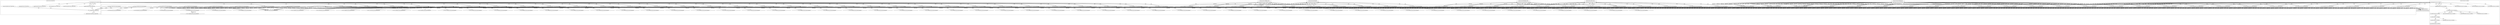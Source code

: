 digraph G {
	"10.1.80.1:57588#ServerID_OuterContainerID"->"1_fwatchdog#ServerID_76c96688d7-zxd6t"[ label="GET" ];
	"1_fwatchdog#ServerID_76c96688d7-zxd6t"->"10.1.80.1:57588#ServerID_OuterContainerID"[ label="RESPONSE" ];
	"10.1.80.1:57790#ServerID_OuterContainerID"->"1_fwatchdog#ServerID_8665dd9487-xf9d7"[ label="GET" ];
	"10.1.80.1:57590#ServerID_OuterContainerID"->"1_fwatchdog#ServerID_76c96688d7-zxd6t"[ label="GET" ];
	"10.1.80.1:57788#ServerID_OuterContainerID"->"1_fwatchdog#ServerID_8665dd9487-xf9d7"[ label="GET" ];
	"1_fwatchdog#ServerID_76c96688d7-zxd6t"->"10.1.80.1:57590#ServerID_OuterContainerID"[ label="RESPONSE" ];
	"1_fwatchdog#ServerID_8665dd9487-xf9d7"->"10.1.80.1:57788#ServerID_OuterContainerID"[ label="RESPONSE" ];
	"10.1.80.1:58952#ServerID_OuterContainerID"->"1_fwatchdog#ServerID_7d8c847bf2c1"[ label="read" ];
	"1_fwatchdog#ServerID_8665dd9487-xf9d7"->"10.1.80.1:57790#ServerID_OuterContainerID"[ label="RESPONSE" ];
	"10.1.80.1:58979#ServerID_OuterContainerID"->"1_fwatchdog#ServerID_6dcbcc88d5-4tfqr"[ label="GET" ];
	"10.1.80.1:57762#ServerID_OuterContainerID"->"1_fwatchdog#ServerID_446fa7743022"[ label="read" ];
	"1_fwatchdog#ServerID_446fa7743022"->"10.1.80.1:57762#ServerID_OuterContainerID"[ label="write" ];
	"10.1.80.1:57764#ServerID_OuterContainerID"->"1_fwatchdog#ServerID_446fa7743022"[ label="read" ];
	"1_fwatchdog#ServerID_446fa7743022"->"10.1.80.1:57764#ServerID_OuterContainerID"[ label="write" ];
	"1_fwatchdog#ServerID_7d8c847bf2c1"->"10.1.80.1:58952#ServerID_OuterContainerID"[ label="write" ];
	"10.1.80.1:58954#ServerID_OuterContainerID"->"1_fwatchdog#ServerID_7d8c847bf2c1"[ label="read" ];
	"1_fwatchdog#ServerID_6dcbcc88d5-4tfqr"->"10.1.80.1:58979#ServerID_OuterContainerID"[ label="RESPONSE" ];
	"10.1.80.1:58978#ServerID_OuterContainerID"->"1_fwatchdog#ServerID_6dcbcc88d5-4tfqr"[ label="GET" ];
	"1_fwatchdog#ServerID_6dcbcc88d5-4tfqr"->"10.1.80.1:58978#ServerID_OuterContainerID"[ label="RESPONSE" ];
	"1_fwatchdog#ServerID_667d78fb58-htqrm"->"10.1.80.1:49561#ServerID_OuterContainerID"[ label="RESPONSE" ];
	"10.1.80.1:49561#ServerID_OuterContainerID"->"1_fwatchdog#ServerID_667d78fb58-htqrm"[ label="GET" ];
	"10.1.80.1:49560#ServerID_OuterContainerID"->"1_fwatchdog#ServerID_667d78fb58-htqrm"[ label="GET" ];
	"1_fwatchdog#ServerID_7d8c847bf2c1"->"10.1.80.1:58954#ServerID_OuterContainerID"[ label="write" ];
	"1_fwatchdog#ServerID_667d78fb58-htqrm"->"10.1.80.1:49560#ServerID_OuterContainerID"[ label="RESPONSE" ];
	"10.1.80.1:57620#ServerID_OuterContainerID"->"1_fwatchdog#ServerID_76c96688d7-zxd6t"[ label="GET" ];
	"1_fwatchdog#ServerID_76c96688d7-zxd6t"->"10.1.80.1:57620#ServerID_OuterContainerID"[ label="RESPONSE" ];
	"10.1.80.1:57618#ServerID_OuterContainerID"->"1_fwatchdog#ServerID_76c96688d7-zxd6t"[ label="GET" ];
	"1_fwatchdog#ServerID_76c96688d7-zxd6t"->"10.1.80.1:57618#ServerID_OuterContainerID"[ label="RESPONSE" ];
	"10.1.80.1:49534#ServerID_OuterContainerID"->"1_fwatchdog#ServerID_2014126f20c6"[ label="read" ];
	"10.1.80.1:57824#ServerID_OuterContainerID"->"1_fwatchdog#ServerID_8665dd9487-xf9d7"[ label="GET" ];
	"1_fwatchdog#ServerID_8665dd9487-xf9d7"->"10.1.80.1:57824#ServerID_OuterContainerID"[ label="RESPONSE" ];
	"10.1.80.1:57822#ServerID_OuterContainerID"->"1_fwatchdog#ServerID_8665dd9487-xf9d7"[ label="GET" ];
	"1_fwatchdog#ServerID_8665dd9487-xf9d7"->"10.1.80.1:57822#ServerID_OuterContainerID"[ label="RESPONSE" ];
	"10.1.80.247:37974#ServerID_OuterContainerID"->"1_fwatchdog#ServerID_6dcbcc88d5-4tfqr"[ label="POST" ];
	"1_fwatchdog#ServerID_6dcbcc88d5-4tfqr"->"gateway:8080#ServerID_OuterContainerID"[ label="POST" ];
	"1_fwatchdog#ServerID_6dcbcc88d5-4tfqr"->"10.1.80.247:8080#ServerID_OuterContainerID"[ label="POST" ];
	"10.1.80.247:38894#ServerID_OuterContainerID"->"1_fwatchdog#ServerID_667d78fb58-htqrm"[ label="POST" ];
	"10.1.80.247:37992#ServerID_OuterContainerID"->"1_fwatchdog#ServerID_6dcbcc88d5-4tfqr"[ label="POST" ];
	"1_fwatchdog#ServerID_667d78fb58-htqrm"->"10.1.80.247:38894#ServerID_OuterContainerID"[ label="RESPONSE" ];
	"10.1.80.247:8080#ServerID_OuterContainerID"->"1_fwatchdog#ServerID_6dcbcc88d5-4tfqr"[ label="RESPONSE" ];
	"gateway:8080#ServerID_OuterContainerID"->"1_fwatchdog#ServerID_6dcbcc88d5-4tfqr"[ label="RESPONSE" ];
	"1_fwatchdog#ServerID_6dcbcc88d5-4tfqr"->"10.1.80.247:37974#ServerID_OuterContainerID"[ label="RESPONSE" ];
	"10.1.80.1:49536#ServerID_OuterContainerID"->"1_fwatchdog#ServerID_2014126f20c6"[ label="read" ];
	"1_fwatchdog#ServerID_6dcbcc88d5-4tfqr"->"gateway:8080#ServerID_OuterContainerID"[ label="POST" ];
	"1_fwatchdog#ServerID_6dcbcc88d5-4tfqr"->"10.1.80.247:8080#ServerID_OuterContainerID"[ label="POST" ];
	"10.1.80.247:38894#ServerID_OuterContainerID"->"1_fwatchdog#ServerID_667d78fb58-htqrm"[ label="POST" ];
	"1_fwatchdog#ServerID_667d78fb58-htqrm"->"10.1.80.247:38894#ServerID_OuterContainerID"[ label="RESPONSE" ];
	"10.1.80.247:8080#ServerID_OuterContainerID"->"1_fwatchdog#ServerID_6dcbcc88d5-4tfqr"[ label="RESPONSE" ];
	"gateway:8080#ServerID_OuterContainerID"->"1_fwatchdog#ServerID_6dcbcc88d5-4tfqr"[ label="RESPONSE" ];
	"10.1.80.247:37974#ServerID_OuterContainerID"->"1_fwatchdog#ServerID_6dcbcc88d5-4tfqr"[ label="POST" ];
	"10.1.80.247:38008#ServerID_OuterContainerID"->"1_fwatchdog#ServerID_6dcbcc88d5-4tfqr"[ label="POST" ];
	"1_fwatchdog#ServerID_2014126f20c6"->"10.1.80.1:49536#ServerID_OuterContainerID"[ label="write" ];
	"1_fwatchdog#ServerID_2014126f20c6"->"10.1.80.1:49534#ServerID_OuterContainerID"[ label="write" ];
	"1_fwatchdog#ServerID_6dcbcc88d5-4tfqr"->"10.1.80.247:37992#ServerID_OuterContainerID"[ label="RESPONSE" ];
	"1_fwatchdog#ServerID_6dcbcc88d5-4tfqr"->"gateway:8080#ServerID_OuterContainerID"[ label="POST" ];
	"1_fwatchdog#ServerID_6dcbcc88d5-4tfqr"->"10.1.80.247:8080#ServerID_OuterContainerID"[ label="POST" ];
	"10.1.80.247:38894#ServerID_OuterContainerID"->"1_fwatchdog#ServerID_667d78fb58-htqrm"[ label="POST" ];
	"1_fwatchdog#ServerID_6dcbcc88d5-4tfqr"->"gateway:8080#ServerID_OuterContainerID"[ label="POST" ];
	"1_fwatchdog#ServerID_6dcbcc88d5-4tfqr"->"10.1.80.247:8080#ServerID_OuterContainerID"[ label="POST" ];
	"10.1.80.247:37992#ServerID_OuterContainerID"->"1_fwatchdog#ServerID_6dcbcc88d5-4tfqr"[ label="POST" ];
	"10.1.80.247:38940#ServerID_OuterContainerID"->"1_fwatchdog#ServerID_667d78fb58-htqrm"[ label="POST" ];
	"1_fwatchdog#ServerID_667d78fb58-htqrm"->"10.1.80.247:38894#ServerID_OuterContainerID"[ label="RESPONSE" ];
	"1_fwatchdog#ServerID_6dcbcc88d5-4tfqr"->"gateway:8080#ServerID_OuterContainerID"[ label="POST" ];
	"1_fwatchdog#ServerID_6dcbcc88d5-4tfqr"->"10.1.80.247:8080#ServerID_OuterContainerID"[ label="POST" ];
	"10.1.80.247:8080#ServerID_OuterContainerID"->"1_fwatchdog#ServerID_6dcbcc88d5-4tfqr"[ label="RESPONSE" ];
	"gateway:8080#ServerID_OuterContainerID"->"1_fwatchdog#ServerID_6dcbcc88d5-4tfqr"[ label="RESPONSE" ];
	"10.1.80.247:38894#ServerID_OuterContainerID"->"1_fwatchdog#ServerID_667d78fb58-htqrm"[ label="POST" ];
	"1_fwatchdog#ServerID_667d78fb58-htqrm"->"10.1.80.247:38940#ServerID_OuterContainerID"[ label="RESPONSE" ];
	"1_fwatchdog#ServerID_667d78fb58-htqrm"->"10.1.80.247:38894#ServerID_OuterContainerID"[ label="RESPONSE" ];
	"10.1.80.247:8080#ServerID_OuterContainerID"->"1_fwatchdog#ServerID_6dcbcc88d5-4tfqr"[ label="RESPONSE" ];
	"gateway:8080#ServerID_OuterContainerID"->"1_fwatchdog#ServerID_6dcbcc88d5-4tfqr"[ label="RESPONSE" ];
	"10.1.80.247:8080#ServerID_OuterContainerID"->"1_fwatchdog#ServerID_6dcbcc88d5-4tfqr"[ label="RESPONSE" ];
	"gateway:8080#ServerID_OuterContainerID"->"1_fwatchdog#ServerID_6dcbcc88d5-4tfqr"[ label="RESPONSE" ];
	"1_fwatchdog#ServerID_6dcbcc88d5-4tfqr"->"10.1.80.247:37974#ServerID_OuterContainerID"[ label="RESPONSE" ];
	"1_fwatchdog#ServerID_6dcbcc88d5-4tfqr"->"10.1.80.247:37992#ServerID_OuterContainerID"[ label="RESPONSE" ];
	"1_fwatchdog#ServerID_6dcbcc88d5-4tfqr"->"10.1.80.247:38008#ServerID_OuterContainerID"[ label="RESPONSE" ];
	"10.1.80.247:38008#ServerID_OuterContainerID"->"1_fwatchdog#ServerID_6dcbcc88d5-4tfqr"[ label="POST" ];
	"10.1.80.247:37992#ServerID_OuterContainerID"->"1_fwatchdog#ServerID_6dcbcc88d5-4tfqr"[ label="POST" ];
	"1_fwatchdog#ServerID_6dcbcc88d5-4tfqr"->"gateway:8080#ServerID_OuterContainerID"[ label="POST" ];
	"1_fwatchdog#ServerID_6dcbcc88d5-4tfqr"->"10.1.80.247:8080#ServerID_OuterContainerID"[ label="POST" ];
	"10.1.80.247:38894#ServerID_OuterContainerID"->"1_fwatchdog#ServerID_667d78fb58-htqrm"[ label="POST" ];
	"1_fwatchdog#ServerID_6dcbcc88d5-4tfqr"->"gateway:8080#ServerID_OuterContainerID"[ label="POST" ];
	"1_fwatchdog#ServerID_6dcbcc88d5-4tfqr"->"10.1.80.247:8080#ServerID_OuterContainerID"[ label="POST" ];
	"10.1.80.247:37974#ServerID_OuterContainerID"->"1_fwatchdog#ServerID_6dcbcc88d5-4tfqr"[ label="POST" ];
	"10.1.80.247:38940#ServerID_OuterContainerID"->"1_fwatchdog#ServerID_667d78fb58-htqrm"[ label="POST" ];
	"1_fwatchdog#ServerID_667d78fb58-htqrm"->"10.1.80.247:38894#ServerID_OuterContainerID"[ label="RESPONSE" ];
	"10.1.80.247:8080#ServerID_OuterContainerID"->"1_fwatchdog#ServerID_6dcbcc88d5-4tfqr"[ label="RESPONSE" ];
	"gateway:8080#ServerID_OuterContainerID"->"1_fwatchdog#ServerID_6dcbcc88d5-4tfqr"[ label="RESPONSE" ];
	"10.1.80.247:38064#ServerID_OuterContainerID"->"1_fwatchdog#ServerID_6dcbcc88d5-4tfqr"[ label="POST" ];
	"1_fwatchdog#ServerID_667d78fb58-htqrm"->"10.1.80.247:38940#ServerID_OuterContainerID"[ label="RESPONSE" ];
	"10.1.80.247:8080#ServerID_OuterContainerID"->"1_fwatchdog#ServerID_6dcbcc88d5-4tfqr"[ label="RESPONSE" ];
	"gateway:8080#ServerID_OuterContainerID"->"1_fwatchdog#ServerID_6dcbcc88d5-4tfqr"[ label="RESPONSE" ];
	"1_fwatchdog#ServerID_6dcbcc88d5-4tfqr"->"10.1.80.247:38008#ServerID_OuterContainerID"[ label="RESPONSE" ];
	"1_fwatchdog#ServerID_6dcbcc88d5-4tfqr"->"10.1.80.247:37992#ServerID_OuterContainerID"[ label="RESPONSE" ];
	"10.1.80.247:37992#ServerID_OuterContainerID"->"1_fwatchdog#ServerID_6dcbcc88d5-4tfqr"[ label="POST" ];
	"1_fwatchdog#ServerID_6dcbcc88d5-4tfqr"->"gateway:8080#ServerID_OuterContainerID"[ label="POST" ];
	"1_fwatchdog#ServerID_6dcbcc88d5-4tfqr"->"10.1.80.247:8080#ServerID_OuterContainerID"[ label="POST" ];
	"10.1.80.247:38940#ServerID_OuterContainerID"->"1_fwatchdog#ServerID_667d78fb58-htqrm"[ label="POST" ];
	"10.1.80.247:38008#ServerID_OuterContainerID"->"1_fwatchdog#ServerID_6dcbcc88d5-4tfqr"[ label="POST" ];
	"1_fwatchdog#ServerID_667d78fb58-htqrm"->"10.1.80.247:38940#ServerID_OuterContainerID"[ label="RESPONSE" ];
	"10.1.80.247:8080#ServerID_OuterContainerID"->"1_fwatchdog#ServerID_6dcbcc88d5-4tfqr"[ label="RESPONSE" ];
	"gateway:8080#ServerID_OuterContainerID"->"1_fwatchdog#ServerID_6dcbcc88d5-4tfqr"[ label="RESPONSE" ];
	"1_fwatchdog#ServerID_6dcbcc88d5-4tfqr"->"gateway:8080#ServerID_OuterContainerID"[ label="POST" ];
	"1_fwatchdog#ServerID_6dcbcc88d5-4tfqr"->"10.1.80.247:8080#ServerID_OuterContainerID"[ label="POST" ];
	"10.1.80.247:38940#ServerID_OuterContainerID"->"1_fwatchdog#ServerID_667d78fb58-htqrm"[ label="POST" ];
	"1_fwatchdog#ServerID_6dcbcc88d5-4tfqr"->"10.1.80.247:37974#ServerID_OuterContainerID"[ label="RESPONSE" ];
	"10.1.80.247:37974#ServerID_OuterContainerID"->"1_fwatchdog#ServerID_6dcbcc88d5-4tfqr"[ label="POST" ];
	"10.1.80.1:57588#ServerID_OuterContainerID"->"1_fwatchdog#ServerID_cb455cab48ff"[ label="read" ];
	"1_fwatchdog#ServerID_667d78fb58-htqrm"->"10.1.80.247:38940#ServerID_OuterContainerID"[ label="RESPONSE" ];
	"10.1.80.247:8080#ServerID_OuterContainerID"->"1_fwatchdog#ServerID_6dcbcc88d5-4tfqr"[ label="RESPONSE" ];
	"gateway:8080#ServerID_OuterContainerID"->"1_fwatchdog#ServerID_6dcbcc88d5-4tfqr"[ label="RESPONSE" ];
	"1_fwatchdog#ServerID_6dcbcc88d5-4tfqr"->"10.1.80.247:38064#ServerID_OuterContainerID"[ label="RESPONSE" ];
	"10.1.80.247:38064#ServerID_OuterContainerID"->"1_fwatchdog#ServerID_6dcbcc88d5-4tfqr"[ label="POST" ];
	"10.1.80.247:38100#ServerID_OuterContainerID"->"1_fwatchdog#ServerID_6dcbcc88d5-4tfqr"[ label="POST" ];
	"1_fwatchdog#ServerID_6dcbcc88d5-4tfqr"->"gateway:8080#ServerID_OuterContainerID"[ label="POST" ];
	"1_fwatchdog#ServerID_6dcbcc88d5-4tfqr"->"10.1.80.247:8080#ServerID_OuterContainerID"[ label="POST" ];
	"10.1.80.247:38940#ServerID_OuterContainerID"->"1_fwatchdog#ServerID_667d78fb58-htqrm"[ label="POST" ];
	"1_fwatchdog#ServerID_6dcbcc88d5-4tfqr"->"gateway:8080#ServerID_OuterContainerID"[ label="POST" ];
	"1_fwatchdog#ServerID_6dcbcc88d5-4tfqr"->"10.1.80.247:8080#ServerID_OuterContainerID"[ label="POST" ];
	"10.1.80.247:38894#ServerID_OuterContainerID"->"1_fwatchdog#ServerID_667d78fb58-htqrm"[ label="POST" ];
	"1_fwatchdog#ServerID_6dcbcc88d5-4tfqr"->"gateway:8080#ServerID_OuterContainerID"[ label="POST" ];
	"1_fwatchdog#ServerID_6dcbcc88d5-4tfqr"->"10.1.80.247:8080#ServerID_OuterContainerID"[ label="POST" ];
	"10.1.80.247:39032#ServerID_OuterContainerID"->"1_fwatchdog#ServerID_667d78fb58-htqrm"[ label="POST" ];
	"10.1.80.247:38126#ServerID_OuterContainerID"->"1_fwatchdog#ServerID_6dcbcc88d5-4tfqr"[ label="POST" ];
	"1_fwatchdog#ServerID_6dcbcc88d5-4tfqr"->"gateway:8080#ServerID_OuterContainerID"[ label="POST" ];
	"1_fwatchdog#ServerID_6dcbcc88d5-4tfqr"->"10.1.80.247:8080#ServerID_OuterContainerID"[ label="POST" ];
	"10.1.80.247:39046#ServerID_OuterContainerID"->"1_fwatchdog#ServerID_667d78fb58-htqrm"[ label="POST" ];
	"10.1.80.247:38144#ServerID_OuterContainerID"->"1_fwatchdog#ServerID_6dcbcc88d5-4tfqr"[ label="POST" ];
	"1_fwatchdog#ServerID_667d78fb58-htqrm"->"10.1.80.247:38894#ServerID_OuterContainerID"[ label="RESPONSE" ];
	"10.1.80.247:8080#ServerID_OuterContainerID"->"1_fwatchdog#ServerID_6dcbcc88d5-4tfqr"[ label="RESPONSE" ];
	"gateway:8080#ServerID_OuterContainerID"->"1_fwatchdog#ServerID_6dcbcc88d5-4tfqr"[ label="RESPONSE" ];
	"1_fwatchdog#ServerID_cb455cab48ff"->"10.1.80.1:57588#ServerID_OuterContainerID"[ label="write" ];
	"1_fwatchdog#ServerID_667d78fb58-htqrm"->"10.1.80.247:38940#ServerID_OuterContainerID"[ label="RESPONSE" ];
	"10.1.80.247:8080#ServerID_OuterContainerID"->"1_fwatchdog#ServerID_6dcbcc88d5-4tfqr"[ label="RESPONSE" ];
	"gateway:8080#ServerID_OuterContainerID"->"1_fwatchdog#ServerID_6dcbcc88d5-4tfqr"[ label="RESPONSE" ];
	"1_fwatchdog#ServerID_667d78fb58-htqrm"->"10.1.80.247:39032#ServerID_OuterContainerID"[ label="RESPONSE" ];
	"10.1.80.247:8080#ServerID_OuterContainerID"->"1_fwatchdog#ServerID_6dcbcc88d5-4tfqr"[ label="RESPONSE" ];
	"gateway:8080#ServerID_OuterContainerID"->"1_fwatchdog#ServerID_6dcbcc88d5-4tfqr"[ label="RESPONSE" ];
	"10.1.80.247:38156#ServerID_OuterContainerID"->"1_fwatchdog#ServerID_6dcbcc88d5-4tfqr"[ label="POST" ];
	"10.1.80.247:38162#ServerID_OuterContainerID"->"1_fwatchdog#ServerID_6dcbcc88d5-4tfqr"[ label="POST" ];
	"1_fwatchdog#ServerID_667d78fb58-htqrm"->"10.1.80.247:39046#ServerID_OuterContainerID"[ label="RESPONSE" ];
	"10.1.80.247:8080#ServerID_OuterContainerID"->"1_fwatchdog#ServerID_6dcbcc88d5-4tfqr"[ label="RESPONSE" ];
	"gateway:8080#ServerID_OuterContainerID"->"1_fwatchdog#ServerID_6dcbcc88d5-4tfqr"[ label="RESPONSE" ];
	"1_fwatchdog#ServerID_6dcbcc88d5-4tfqr"->"10.1.80.247:37992#ServerID_OuterContainerID"[ label="RESPONSE" ];
	"1_fwatchdog#ServerID_6dcbcc88d5-4tfqr"->"10.1.80.247:38008#ServerID_OuterContainerID"[ label="RESPONSE" ];
	"1_fwatchdog#ServerID_6dcbcc88d5-4tfqr"->"10.1.80.247:37974#ServerID_OuterContainerID"[ label="RESPONSE" ];
	"10.1.80.247:37974#ServerID_OuterContainerID"->"1_fwatchdog#ServerID_6dcbcc88d5-4tfqr"[ label="POST" ];
	"1_fwatchdog#ServerID_6dcbcc88d5-4tfqr"->"gateway:8080#ServerID_OuterContainerID"[ label="POST" ];
	"1_fwatchdog#ServerID_6dcbcc88d5-4tfqr"->"10.1.80.247:8080#ServerID_OuterContainerID"[ label="POST" ];
	"10.1.80.247:39046#ServerID_OuterContainerID"->"1_fwatchdog#ServerID_667d78fb58-htqrm"[ label="POST" ];
	"10.1.80.1:57590#ServerID_OuterContainerID"->"1_fwatchdog#ServerID_cb455cab48ff"[ label="read" ];
	"10.1.80.247:38008#ServerID_OuterContainerID"->"1_fwatchdog#ServerID_6dcbcc88d5-4tfqr"[ label="POST" ];
	"1_fwatchdog#ServerID_667d78fb58-htqrm"->"10.1.80.247:39046#ServerID_OuterContainerID"[ label="RESPONSE" ];
	"10.1.80.247:8080#ServerID_OuterContainerID"->"1_fwatchdog#ServerID_6dcbcc88d5-4tfqr"[ label="RESPONSE" ];
	"gateway:8080#ServerID_OuterContainerID"->"1_fwatchdog#ServerID_6dcbcc88d5-4tfqr"[ label="RESPONSE" ];
	"1_fwatchdog#ServerID_6dcbcc88d5-4tfqr"->"10.1.80.247:38064#ServerID_OuterContainerID"[ label="RESPONSE" ];
	"10.1.80.247:38064#ServerID_OuterContainerID"->"1_fwatchdog#ServerID_6dcbcc88d5-4tfqr"[ label="POST" ];
	"10.1.80.247:37992#ServerID_OuterContainerID"->"1_fwatchdog#ServerID_6dcbcc88d5-4tfqr"[ label="POST" ];
	"1_fwatchdog#ServerID_6dcbcc88d5-4tfqr"->"gateway:8080#ServerID_OuterContainerID"[ label="POST" ];
	"1_fwatchdog#ServerID_6dcbcc88d5-4tfqr"->"10.1.80.247:8080#ServerID_OuterContainerID"[ label="POST" ];
	"10.1.80.247:39046#ServerID_OuterContainerID"->"1_fwatchdog#ServerID_667d78fb58-htqrm"[ label="POST" ];
	"1_fwatchdog#ServerID_667d78fb58-htqrm"->"10.1.80.247:39046#ServerID_OuterContainerID"[ label="RESPONSE" ];
	"10.1.80.247:8080#ServerID_OuterContainerID"->"1_fwatchdog#ServerID_6dcbcc88d5-4tfqr"[ label="RESPONSE" ];
	"gateway:8080#ServerID_OuterContainerID"->"1_fwatchdog#ServerID_6dcbcc88d5-4tfqr"[ label="RESPONSE" ];
	"10.1.80.247:38196#ServerID_OuterContainerID"->"1_fwatchdog#ServerID_6dcbcc88d5-4tfqr"[ label="POST" ];
	"1_fwatchdog#ServerID_6dcbcc88d5-4tfqr"->"10.1.80.247:38100#ServerID_OuterContainerID"[ label="RESPONSE" ];
	"10.1.80.247:38100#ServerID_OuterContainerID"->"1_fwatchdog#ServerID_6dcbcc88d5-4tfqr"[ label="POST" ];
	"1_fwatchdog#ServerID_6dcbcc88d5-4tfqr"->"gateway:8080#ServerID_OuterContainerID"[ label="POST" ];
	"1_fwatchdog#ServerID_6dcbcc88d5-4tfqr"->"10.1.80.247:8080#ServerID_OuterContainerID"[ label="POST" ];
	"10.1.80.247:38216#ServerID_OuterContainerID"->"1_fwatchdog#ServerID_6dcbcc88d5-4tfqr"[ label="POST" ];
	"10.1.80.247:39046#ServerID_OuterContainerID"->"1_fwatchdog#ServerID_667d78fb58-htqrm"[ label="POST" ];
	"1_fwatchdog#ServerID_667d78fb58-htqrm"->"10.1.80.247:39046#ServerID_OuterContainerID"[ label="RESPONSE" ];
	"gateway:8080#ServerID_OuterContainerID"->"1_fwatchdog#ServerID_6dcbcc88d5-4tfqr"[ label="RESPONSE" ];
	"10.1.80.247:8080#ServerID_OuterContainerID"->"1_fwatchdog#ServerID_6dcbcc88d5-4tfqr"[ label="RESPONSE" ];
	"10.1.80.247:38228#ServerID_OuterContainerID"->"1_fwatchdog#ServerID_6dcbcc88d5-4tfqr"[ label="POST" ];
	"1_fwatchdog#ServerID_6dcbcc88d5-4tfqr"->"10.1.80.247:38126#ServerID_OuterContainerID"[ label="RESPONSE" ];
	"1_fwatchdog#ServerID_cb455cab48ff"->"10.1.80.1:57590#ServerID_OuterContainerID"[ label="write" ];
	"10.1.80.1:57790#ServerID_OuterContainerID"->"1_fwatchdog#ServerID_446fa7743022"[ label="read" ];
	"1_fwatchdog#ServerID_446fa7743022"->"10.1.80.1:57790#ServerID_OuterContainerID"[ label="write" ];
	"10.1.80.1:57788#ServerID_OuterContainerID"->"1_fwatchdog#ServerID_446fa7743022"[ label="read" ];
	"1_fwatchdog#ServerID_446fa7743022"->"10.1.80.1:57788#ServerID_OuterContainerID"[ label="write" ];
	"10.1.80.1:58979#ServerID_OuterContainerID"->"1_fwatchdog#ServerID_7d8c847bf2c1"[ label="read" ];
	"10.1.80.1:58978#ServerID_OuterContainerID"->"1_fwatchdog#ServerID_7d8c847bf2c1"[ label="read" ];
	"1_fwatchdog#ServerID_7d8c847bf2c1"->"10.1.80.1:58979#ServerID_OuterContainerID"[ label="write" ];
	"10.1.80.247:38126#ServerID_OuterContainerID"->"1_fwatchdog#ServerID_6dcbcc88d5-4tfqr"[ label="POST" ];
	"1_fwatchdog#ServerID_6dcbcc88d5-4tfqr"->"gateway:8080#ServerID_OuterContainerID"[ label="POST" ];
	"1_fwatchdog#ServerID_6dcbcc88d5-4tfqr"->"10.1.80.247:8080#ServerID_OuterContainerID"[ label="POST" ];
	"1_fwatchdog#ServerID_6dcbcc88d5-4tfqr"->"gateway:8080#ServerID_OuterContainerID"[ label="POST" ];
	"1_fwatchdog#ServerID_6dcbcc88d5-4tfqr"->"10.1.80.247:8080#ServerID_OuterContainerID"[ label="POST" ];
	"1_fwatchdog#ServerID_6dcbcc88d5-4tfqr"->"gateway:8080#ServerID_OuterContainerID"[ label="POST" ];
	"1_fwatchdog#ServerID_6dcbcc88d5-4tfqr"->"10.1.80.247:8080#ServerID_OuterContainerID"[ label="POST" ];
	"1_fwatchdog#ServerID_6dcbcc88d5-4tfqr"->"gateway:8080#ServerID_OuterContainerID"[ label="POST" ];
	"1_fwatchdog#ServerID_6dcbcc88d5-4tfqr"->"10.1.80.247:8080#ServerID_OuterContainerID"[ label="POST" ];
	"10.1.80.247:39046#ServerID_OuterContainerID"->"1_fwatchdog#ServerID_667d78fb58-htqrm"[ label="POST" ];
	"10.1.80.247:39168#ServerID_OuterContainerID"->"1_fwatchdog#ServerID_667d78fb58-htqrm"[ label="POST" ];
	"10.1.80.247:39166#ServerID_OuterContainerID"->"1_fwatchdog#ServerID_667d78fb58-htqrm"[ label="POST" ];
	"10.1.80.247:39164#ServerID_OuterContainerID"->"1_fwatchdog#ServerID_667d78fb58-htqrm"[ label="POST" ];
	"10.1.80.247:38264#ServerID_OuterContainerID"->"1_fwatchdog#ServerID_6dcbcc88d5-4tfqr"[ label="POST" ];
	"1_fwatchdog#ServerID_667d78fb58-htqrm"->"10.1.80.247:39046#ServerID_OuterContainerID"[ label="RESPONSE" ];
	"10.1.80.247:8080#ServerID_OuterContainerID"->"1_fwatchdog#ServerID_6dcbcc88d5-4tfqr"[ label="RESPONSE" ];
	"gateway:8080#ServerID_OuterContainerID"->"1_fwatchdog#ServerID_6dcbcc88d5-4tfqr"[ label="RESPONSE" ];
	"1_fwatchdog#ServerID_667d78fb58-htqrm"->"10.1.80.247:39168#ServerID_OuterContainerID"[ label="RESPONSE" ];
	"10.1.80.247:8080#ServerID_OuterContainerID"->"1_fwatchdog#ServerID_6dcbcc88d5-4tfqr"[ label="RESPONSE" ];
	"gateway:8080#ServerID_OuterContainerID"->"1_fwatchdog#ServerID_6dcbcc88d5-4tfqr"[ label="RESPONSE" ];
	"10.1.80.247:38272#ServerID_OuterContainerID"->"1_fwatchdog#ServerID_6dcbcc88d5-4tfqr"[ label="POST" ];
	"1_fwatchdog#ServerID_6dcbcc88d5-4tfqr"->"10.1.80.247:37974#ServerID_OuterContainerID"[ label="RESPONSE" ];
	"1_fwatchdog#ServerID_7d8c847bf2c1"->"10.1.80.1:58978#ServerID_OuterContainerID"[ label="write" ];
	"1_fwatchdog#ServerID_667d78fb58-htqrm"->"10.1.80.247:39166#ServerID_OuterContainerID"[ label="RESPONSE" ];
	"10.1.80.247:8080#ServerID_OuterContainerID"->"1_fwatchdog#ServerID_6dcbcc88d5-4tfqr"[ label="RESPONSE" ];
	"gateway:8080#ServerID_OuterContainerID"->"1_fwatchdog#ServerID_6dcbcc88d5-4tfqr"[ label="RESPONSE" ];
	"10.1.80.247:37974#ServerID_OuterContainerID"->"1_fwatchdog#ServerID_6dcbcc88d5-4tfqr"[ label="POST" ];
	"1_fwatchdog#ServerID_667d78fb58-htqrm"->"10.1.80.247:39164#ServerID_OuterContainerID"[ label="RESPONSE" ];
	"10.1.80.247:8080#ServerID_OuterContainerID"->"1_fwatchdog#ServerID_6dcbcc88d5-4tfqr"[ label="RESPONSE" ];
	"gateway:8080#ServerID_OuterContainerID"->"1_fwatchdog#ServerID_6dcbcc88d5-4tfqr"[ label="RESPONSE" ];
	"1_fwatchdog#ServerID_6dcbcc88d5-4tfqr"->"gateway:8080#ServerID_OuterContainerID"[ label="POST" ];
	"1_fwatchdog#ServerID_6dcbcc88d5-4tfqr"->"10.1.80.247:8080#ServerID_OuterContainerID"[ label="POST" ];
	"10.1.80.247:39164#ServerID_OuterContainerID"->"1_fwatchdog#ServerID_667d78fb58-htqrm"[ label="POST" ];
	"1_fwatchdog#ServerID_6dcbcc88d5-4tfqr"->"gateway:8080#ServerID_OuterContainerID"[ label="POST" ];
	"1_fwatchdog#ServerID_6dcbcc88d5-4tfqr"->"10.1.80.247:8080#ServerID_OuterContainerID"[ label="POST" ];
	"10.1.80.247:39166#ServerID_OuterContainerID"->"1_fwatchdog#ServerID_667d78fb58-htqrm"[ label="POST" ];
	"10.1.80.247:38294#ServerID_OuterContainerID"->"1_fwatchdog#ServerID_6dcbcc88d5-4tfqr"[ label="POST" ];
	"1_fwatchdog#ServerID_667d78fb58-htqrm"->"10.1.80.247:39164#ServerID_OuterContainerID"[ label="RESPONSE" ];
	"10.1.80.247:8080#ServerID_OuterContainerID"->"1_fwatchdog#ServerID_6dcbcc88d5-4tfqr"[ label="RESPONSE" ];
	"gateway:8080#ServerID_OuterContainerID"->"1_fwatchdog#ServerID_6dcbcc88d5-4tfqr"[ label="RESPONSE" ];
	"1_fwatchdog#ServerID_667d78fb58-htqrm"->"10.1.80.247:39166#ServerID_OuterContainerID"[ label="RESPONSE" ];
	"10.1.80.247:8080#ServerID_OuterContainerID"->"1_fwatchdog#ServerID_6dcbcc88d5-4tfqr"[ label="RESPONSE" ];
	"gateway:8080#ServerID_OuterContainerID"->"1_fwatchdog#ServerID_6dcbcc88d5-4tfqr"[ label="RESPONSE" ];
	"1_fwatchdog#ServerID_6dcbcc88d5-4tfqr"->"10.1.80.247:38064#ServerID_OuterContainerID"[ label="RESPONSE" ];
	"1_fwatchdog#ServerID_6dcbcc88d5-4tfqr"->"10.1.80.247:38008#ServerID_OuterContainerID"[ label="RESPONSE" ];
	"1_fwatchdog#ServerID_6dcbcc88d5-4tfqr"->"10.1.80.247:38144#ServerID_OuterContainerID"[ label="RESPONSE" ];
	"10.1.80.1:49560#ServerID_OuterContainerID"->"1_fwatchdog#ServerID_2014126f20c6"[ label="read" ];
	"10.1.80.247:38144#ServerID_OuterContainerID"->"1_fwatchdog#ServerID_6dcbcc88d5-4tfqr"[ label="POST" ];
	"1_fwatchdog#ServerID_6dcbcc88d5-4tfqr"->"gateway:8080#ServerID_OuterContainerID"[ label="POST" ];
	"1_fwatchdog#ServerID_6dcbcc88d5-4tfqr"->"gateway:8080#ServerID_OuterContainerID"[ label="POST" ];
	"1_fwatchdog#ServerID_6dcbcc88d5-4tfqr"->"10.1.80.247:8080#ServerID_OuterContainerID"[ label="POST" ];
	"1_fwatchdog#ServerID_6dcbcc88d5-4tfqr"->"10.1.80.247:8080#ServerID_OuterContainerID"[ label="POST" ];
	"10.1.80.247:39166#ServerID_OuterContainerID"->"1_fwatchdog#ServerID_667d78fb58-htqrm"[ label="POST" ];
	"10.1.80.247:39164#ServerID_OuterContainerID"->"1_fwatchdog#ServerID_667d78fb58-htqrm"[ label="POST" ];
	"10.1.80.247:38008#ServerID_OuterContainerID"->"1_fwatchdog#ServerID_6dcbcc88d5-4tfqr"[ label="POST" ];
	"1_fwatchdog#ServerID_6dcbcc88d5-4tfqr"->"10.1.80.247:38162#ServerID_OuterContainerID"[ label="RESPONSE" ];
	"1_fwatchdog#ServerID_6dcbcc88d5-4tfqr"->"gateway:8080#ServerID_OuterContainerID"[ label="POST" ];
	"1_fwatchdog#ServerID_6dcbcc88d5-4tfqr"->"10.1.80.247:8080#ServerID_OuterContainerID"[ label="POST" ];
	"10.1.80.1:49561#ServerID_OuterContainerID"->"1_fwatchdog#ServerID_2014126f20c6"[ label="read" ];
	"1_fwatchdog#ServerID_6dcbcc88d5-4tfqr"->"gateway:8080#ServerID_OuterContainerID"[ label="POST" ];
	"1_fwatchdog#ServerID_6dcbcc88d5-4tfqr"->"10.1.80.247:8080#ServerID_OuterContainerID"[ label="POST" ];
	"10.1.80.247:39168#ServerID_OuterContainerID"->"1_fwatchdog#ServerID_667d78fb58-htqrm"[ label="POST" ];
	"10.1.80.247:39046#ServerID_OuterContainerID"->"1_fwatchdog#ServerID_667d78fb58-htqrm"[ label="POST" ];
	"1_fwatchdog#ServerID_2014126f20c6"->"10.1.80.1:49561#ServerID_OuterContainerID"[ label="write" ];
	"10.1.80.247:38162#ServerID_OuterContainerID"->"1_fwatchdog#ServerID_6dcbcc88d5-4tfqr"[ label="POST" ];
	"10.1.80.247:38064#ServerID_OuterContainerID"->"1_fwatchdog#ServerID_6dcbcc88d5-4tfqr"[ label="POST" ];
	"1_fwatchdog#ServerID_6dcbcc88d5-4tfqr"->"10.1.80.247:37992#ServerID_OuterContainerID"[ label="RESPONSE" ];
	"1_fwatchdog#ServerID_6dcbcc88d5-4tfqr"->"10.1.80.247:38156#ServerID_OuterContainerID"[ label="RESPONSE" ];
	"10.1.80.247:37992#ServerID_OuterContainerID"->"1_fwatchdog#ServerID_6dcbcc88d5-4tfqr"[ label="POST" ];
	"10.1.80.247:38156#ServerID_OuterContainerID"->"1_fwatchdog#ServerID_6dcbcc88d5-4tfqr"[ label="POST" ];
	"1_fwatchdog#ServerID_667d78fb58-htqrm"->"10.1.80.247:39046#ServerID_OuterContainerID"[ label="RESPONSE" ];
	"10.1.80.247:8080#ServerID_OuterContainerID"->"1_fwatchdog#ServerID_6dcbcc88d5-4tfqr"[ label="RESPONSE" ];
	"gateway:8080#ServerID_OuterContainerID"->"1_fwatchdog#ServerID_6dcbcc88d5-4tfqr"[ label="RESPONSE" ];
	"10.1.80.247:8080#ServerID_OuterContainerID"->"1_fwatchdog#ServerID_6dcbcc88d5-4tfqr"[ label="RESPONSE" ];
	"1_fwatchdog#ServerID_667d78fb58-htqrm"->"10.1.80.247:39168#ServerID_OuterContainerID"[ label="RESPONSE" ];
	"1_fwatchdog#ServerID_2014126f20c6"->"10.1.80.1:49560#ServerID_OuterContainerID"[ label="write" ];
	"gateway:8080#ServerID_OuterContainerID"->"1_fwatchdog#ServerID_6dcbcc88d5-4tfqr"[ label="RESPONSE" ];
	"1_fwatchdog#ServerID_667d78fb58-htqrm"->"10.1.80.247:39164#ServerID_OuterContainerID"[ label="RESPONSE" ];
	"10.1.80.247:8080#ServerID_OuterContainerID"->"1_fwatchdog#ServerID_6dcbcc88d5-4tfqr"[ label="RESPONSE" ];
	"gateway:8080#ServerID_OuterContainerID"->"1_fwatchdog#ServerID_6dcbcc88d5-4tfqr"[ label="RESPONSE" ];
	"1_fwatchdog#ServerID_667d78fb58-htqrm"->"10.1.80.247:39166#ServerID_OuterContainerID"[ label="RESPONSE" ];
	"10.1.80.247:8080#ServerID_OuterContainerID"->"1_fwatchdog#ServerID_6dcbcc88d5-4tfqr"[ label="RESPONSE" ];
	"gateway:8080#ServerID_OuterContainerID"->"1_fwatchdog#ServerID_6dcbcc88d5-4tfqr"[ label="RESPONSE" ];
	"10.1.80.247:38350#ServerID_OuterContainerID"->"1_fwatchdog#ServerID_6dcbcc88d5-4tfqr"[ label="POST" ];
	"1_fwatchdog#ServerID_6dcbcc88d5-4tfqr"->"gateway:8080#ServerID_OuterContainerID"[ label="POST" ];
	"1_fwatchdog#ServerID_6dcbcc88d5-4tfqr"->"10.1.80.247:8080#ServerID_OuterContainerID"[ label="POST" ];
	"1_fwatchdog#ServerID_6dcbcc88d5-4tfqr"->"gateway:8080#ServerID_OuterContainerID"[ label="POST" ];
	"1_fwatchdog#ServerID_6dcbcc88d5-4tfqr"->"10.1.80.247:8080#ServerID_OuterContainerID"[ label="POST" ];
	"10.1.80.1:59398#ServerID_OuterContainerID"->"1_fwatchdog#ServerID_6dcbcc88d5-4tfqr"[ label="GET" ];
	"10.1.80.1:59402#ServerID_OuterContainerID"->"1_fwatchdog#ServerID_6dcbcc88d5-4tfqr"[ label="GET" ];
	"10.1.80.247:39166#ServerID_OuterContainerID"->"1_fwatchdog#ServerID_667d78fb58-htqrm"[ label="POST" ];
	"10.1.80.247:38366#ServerID_OuterContainerID"->"1_fwatchdog#ServerID_6dcbcc88d5-4tfqr"[ label="POST" ];
	"10.1.80.247:39164#ServerID_OuterContainerID"->"1_fwatchdog#ServerID_667d78fb58-htqrm"[ label="POST" ];
	"1_fwatchdog#ServerID_6dcbcc88d5-4tfqr"->"gateway:8080#ServerID_OuterContainerID"[ label="POST" ];
	"1_fwatchdog#ServerID_6dcbcc88d5-4tfqr"->"10.1.80.247:8080#ServerID_OuterContainerID"[ label="POST" ];
	"1_fwatchdog#ServerID_6dcbcc88d5-4tfqr"->"gateway:8080#ServerID_OuterContainerID"[ label="POST" ];
	"1_fwatchdog#ServerID_6dcbcc88d5-4tfqr"->"10.1.80.247:8080#ServerID_OuterContainerID"[ label="POST" ];
	"10.1.80.247:38376#ServerID_OuterContainerID"->"1_fwatchdog#ServerID_6dcbcc88d5-4tfqr"[ label="POST" ];
	"10.1.80.247:39168#ServerID_OuterContainerID"->"1_fwatchdog#ServerID_667d78fb58-htqrm"[ label="POST" ];
	"10.1.80.247:39046#ServerID_OuterContainerID"->"1_fwatchdog#ServerID_667d78fb58-htqrm"[ label="POST" ];
	"1_fwatchdog#ServerID_6dcbcc88d5-4tfqr"->"10.1.80.1:59398#ServerID_OuterContainerID"[ label="RESPONSE" ];
	"1_fwatchdog#ServerID_6dcbcc88d5-4tfqr"->"10.1.80.1:59402#ServerID_OuterContainerID"[ label="RESPONSE" ];
	"10.1.80.247:38392#ServerID_OuterContainerID"->"1_fwatchdog#ServerID_6dcbcc88d5-4tfqr"[ label="POST" ];
	"1_fwatchdog#ServerID_667d78fb58-htqrm"->"10.1.80.247:39166#ServerID_OuterContainerID"[ label="RESPONSE" ];
	"10.1.80.247:8080#ServerID_OuterContainerID"->"1_fwatchdog#ServerID_6dcbcc88d5-4tfqr"[ label="RESPONSE" ];
	"gateway:8080#ServerID_OuterContainerID"->"1_fwatchdog#ServerID_6dcbcc88d5-4tfqr"[ label="RESPONSE" ];
	"10.1.80.1:57620#ServerID_OuterContainerID"->"1_fwatchdog#ServerID_cb455cab48ff"[ label="read" ];
	"10.1.80.247:38400#ServerID_OuterContainerID"->"1_fwatchdog#ServerID_6dcbcc88d5-4tfqr"[ label="POST" ];
	"1_fwatchdog#ServerID_667d78fb58-htqrm"->"10.1.80.247:39168#ServerID_OuterContainerID"[ label="RESPONSE" ];
	"10.1.80.247:8080#ServerID_OuterContainerID"->"1_fwatchdog#ServerID_6dcbcc88d5-4tfqr"[ label="RESPONSE" ];
	"gateway:8080#ServerID_OuterContainerID"->"1_fwatchdog#ServerID_6dcbcc88d5-4tfqr"[ label="RESPONSE" ];
	"1_fwatchdog#ServerID_667d78fb58-htqrm"->"10.1.80.247:39046#ServerID_OuterContainerID"[ label="RESPONSE" ];
	"10.1.80.247:8080#ServerID_OuterContainerID"->"1_fwatchdog#ServerID_6dcbcc88d5-4tfqr"[ label="RESPONSE" ];
	"gateway:8080#ServerID_OuterContainerID"->"1_fwatchdog#ServerID_6dcbcc88d5-4tfqr"[ label="RESPONSE" ];
	"1_fwatchdog#ServerID_667d78fb58-htqrm"->"10.1.80.247:39164#ServerID_OuterContainerID"[ label="RESPONSE" ];
	"10.1.80.1:57618#ServerID_OuterContainerID"->"1_fwatchdog#ServerID_cb455cab48ff"[ label="read" ];
	"10.1.80.247:8080#ServerID_OuterContainerID"->"1_fwatchdog#ServerID_6dcbcc88d5-4tfqr"[ label="RESPONSE" ];
	"gateway:8080#ServerID_OuterContainerID"->"1_fwatchdog#ServerID_6dcbcc88d5-4tfqr"[ label="RESPONSE" ];
	"1_fwatchdog#ServerID_6dcbcc88d5-4tfqr"->"10.1.80.247:38126#ServerID_OuterContainerID"[ label="RESPONSE" ];
	"10.1.80.247:38126#ServerID_OuterContainerID"->"1_fwatchdog#ServerID_6dcbcc88d5-4tfqr"[ label="POST" ];
	"1_fwatchdog#ServerID_6dcbcc88d5-4tfqr"->"10.1.80.247:38272#ServerID_OuterContainerID"[ label="RESPONSE" ];
	"10.1.80.247:38414#ServerID_OuterContainerID"->"1_fwatchdog#ServerID_6dcbcc88d5-4tfqr"[ label="POST" ];
	"10.1.80.1:50042#ServerID_OuterContainerID"->"1_fwatchdog#ServerID_667d78fb58-htqrm"[ label="GET" ];
	"10.1.80.1:50044#ServerID_OuterContainerID"->"1_fwatchdog#ServerID_667d78fb58-htqrm"[ label="GET" ];
	"1_fwatchdog#ServerID_667d78fb58-htqrm"->"10.1.80.1:50044#ServerID_OuterContainerID"[ label="RESPONSE" ];
	"1_fwatchdog#ServerID_667d78fb58-htqrm"->"10.1.80.1:50042#ServerID_OuterContainerID"[ label="RESPONSE" ];
	"10.1.80.247:38272#ServerID_OuterContainerID"->"1_fwatchdog#ServerID_6dcbcc88d5-4tfqr"[ label="POST" ];
	"1_fwatchdog#ServerID_6dcbcc88d5-4tfqr"->"gateway:8080#ServerID_OuterContainerID"[ label="POST" ];
	"1_fwatchdog#ServerID_cb455cab48ff"->"10.1.80.1:57620#ServerID_OuterContainerID"[ label="write" ];
	"1_fwatchdog#ServerID_6dcbcc88d5-4tfqr"->"10.1.80.247:8080#ServerID_OuterContainerID"[ label="POST" ];
	"1_fwatchdog#ServerID_6dcbcc88d5-4tfqr"->"gateway:8080#ServerID_OuterContainerID"[ label="POST" ];
	"1_fwatchdog#ServerID_6dcbcc88d5-4tfqr"->"10.1.80.247:8080#ServerID_OuterContainerID"[ label="POST" ];
	"10.1.80.247:39164#ServerID_OuterContainerID"->"1_fwatchdog#ServerID_667d78fb58-htqrm"[ label="POST" ];
	"10.1.80.247:39046#ServerID_OuterContainerID"->"1_fwatchdog#ServerID_667d78fb58-htqrm"[ label="POST" ];
	"10.1.80.247:38444#ServerID_OuterContainerID"->"1_fwatchdog#ServerID_6dcbcc88d5-4tfqr"[ label="POST" ];
	"1_fwatchdog#ServerID_6dcbcc88d5-4tfqr"->"10.1.80.247:38216#ServerID_OuterContainerID"[ label="RESPONSE" ];
	"1_fwatchdog#ServerID_667d78fb58-htqrm"->"10.1.80.247:39046#ServerID_OuterContainerID"[ label="RESPONSE" ];
	"1_fwatchdog#ServerID_6dcbcc88d5-4tfqr"->"10.1.80.247:38228#ServerID_OuterContainerID"[ label="RESPONSE" ];
	"10.1.80.247:8080#ServerID_OuterContainerID"->"1_fwatchdog#ServerID_6dcbcc88d5-4tfqr"[ label="RESPONSE" ];
	"gateway:8080#ServerID_OuterContainerID"->"1_fwatchdog#ServerID_6dcbcc88d5-4tfqr"[ label="RESPONSE" ];
	"1_fwatchdog#ServerID_6dcbcc88d5-4tfqr"->"10.1.80.247:38264#ServerID_OuterContainerID"[ label="RESPONSE" ];
	"1_fwatchdog#ServerID_cb455cab48ff"->"10.1.80.1:57618#ServerID_OuterContainerID"[ label="write" ];
	"10.1.80.247:38264#ServerID_OuterContainerID"->"1_fwatchdog#ServerID_6dcbcc88d5-4tfqr"[ label="POST" ];
	"1_fwatchdog#ServerID_6dcbcc88d5-4tfqr"->"10.1.80.247:38196#ServerID_OuterContainerID"[ label="RESPONSE" ];
	"1_fwatchdog#ServerID_6dcbcc88d5-4tfqr"->"10.1.80.247:37974#ServerID_OuterContainerID"[ label="RESPONSE" ];
	"1_fwatchdog#ServerID_6dcbcc88d5-4tfqr"->"10.1.80.247:38100#ServerID_OuterContainerID"[ label="RESPONSE" ];
	"1_fwatchdog#ServerID_667d78fb58-htqrm"->"10.1.80.247:39164#ServerID_OuterContainerID"[ label="RESPONSE" ];
	"10.1.80.247:8080#ServerID_OuterContainerID"->"1_fwatchdog#ServerID_6dcbcc88d5-4tfqr"[ label="RESPONSE" ];
	"gateway:8080#ServerID_OuterContainerID"->"1_fwatchdog#ServerID_6dcbcc88d5-4tfqr"[ label="RESPONSE" ];
	"10.1.80.247:38100#ServerID_OuterContainerID"->"1_fwatchdog#ServerID_6dcbcc88d5-4tfqr"[ label="POST" ];
	"1_fwatchdog#ServerID_6dcbcc88d5-4tfqr"->"gateway:8080#ServerID_OuterContainerID"[ label="POST" ];
	"1_fwatchdog#ServerID_6dcbcc88d5-4tfqr"->"10.1.80.247:8080#ServerID_OuterContainerID"[ label="POST" ];
	"10.1.80.247:39164#ServerID_OuterContainerID"->"1_fwatchdog#ServerID_667d78fb58-htqrm"[ label="POST" ];
	"10.1.80.1:57822#ServerID_OuterContainerID"->"1_fwatchdog#ServerID_446fa7743022"[ label="read" ];
	"1_fwatchdog#ServerID_6dcbcc88d5-4tfqr"->"gateway:8080#ServerID_OuterContainerID"[ label="POST" ];
	"1_fwatchdog#ServerID_6dcbcc88d5-4tfqr"->"10.1.80.247:8080#ServerID_OuterContainerID"[ label="POST" ];
	"10.1.80.247:39046#ServerID_OuterContainerID"->"1_fwatchdog#ServerID_667d78fb58-htqrm"[ label="POST" ];
	"1_fwatchdog#ServerID_6dcbcc88d5-4tfqr"->"gateway:8080#ServerID_OuterContainerID"[ label="POST" ];
	"1_fwatchdog#ServerID_6dcbcc88d5-4tfqr"->"10.1.80.247:8080#ServerID_OuterContainerID"[ label="POST" ];
	"10.1.80.247:39382#ServerID_OuterContainerID"->"1_fwatchdog#ServerID_667d78fb58-htqrm"[ label="POST" ];
	"10.1.80.247:37974#ServerID_OuterContainerID"->"1_fwatchdog#ServerID_6dcbcc88d5-4tfqr"[ label="POST" ];
	"1_fwatchdog#ServerID_6dcbcc88d5-4tfqr"->"gateway:8080#ServerID_OuterContainerID"[ label="POST" ];
	"1_fwatchdog#ServerID_6dcbcc88d5-4tfqr"->"10.1.80.247:8080#ServerID_OuterContainerID"[ label="POST" ];
	"1_fwatchdog#ServerID_6dcbcc88d5-4tfqr"->"gateway:8080#ServerID_OuterContainerID"[ label="POST" ];
	"1_fwatchdog#ServerID_6dcbcc88d5-4tfqr"->"10.1.80.247:8080#ServerID_OuterContainerID"[ label="POST" ];
	"10.1.80.247:39386#ServerID_OuterContainerID"->"1_fwatchdog#ServerID_667d78fb58-htqrm"[ label="POST" ];
	"10.1.80.247:39390#ServerID_OuterContainerID"->"1_fwatchdog#ServerID_667d78fb58-htqrm"[ label="POST" ];
	"10.1.80.247:38196#ServerID_OuterContainerID"->"1_fwatchdog#ServerID_6dcbcc88d5-4tfqr"[ label="POST" ];
	"1_fwatchdog#ServerID_6dcbcc88d5-4tfqr"->"gateway:8080#ServerID_OuterContainerID"[ label="POST" ];
	"1_fwatchdog#ServerID_6dcbcc88d5-4tfqr"->"10.1.80.247:8080#ServerID_OuterContainerID"[ label="POST" ];
	"10.1.80.1:57824#ServerID_OuterContainerID"->"1_fwatchdog#ServerID_446fa7743022"[ label="read" ];
	"10.1.80.247:39404#ServerID_OuterContainerID"->"1_fwatchdog#ServerID_667d78fb58-htqrm"[ label="POST" ];
	"1_fwatchdog#ServerID_6dcbcc88d5-4tfqr"->"gateway:8080#ServerID_OuterContainerID"[ label="POST" ];
	"1_fwatchdog#ServerID_6dcbcc88d5-4tfqr"->"10.1.80.247:8080#ServerID_OuterContainerID"[ label="POST" ];
	"10.1.80.247:39410#ServerID_OuterContainerID"->"1_fwatchdog#ServerID_667d78fb58-htqrm"[ label="POST" ];
	"1_fwatchdog#ServerID_6dcbcc88d5-4tfqr"->"10.1.80.247:38294#ServerID_OuterContainerID"[ label="RESPONSE" ];
	"1_fwatchdog#ServerID_6dcbcc88d5-4tfqr"->"10.1.80.247:38144#ServerID_OuterContainerID"[ label="RESPONSE" ];
	"1_fwatchdog#ServerID_446fa7743022"->"10.1.80.1:57824#ServerID_OuterContainerID"[ label="write" ];
	"1_fwatchdog#ServerID_667d78fb58-htqrm"->"10.1.80.247:39164#ServerID_OuterContainerID"[ label="RESPONSE" ];
	"10.1.80.247:8080#ServerID_OuterContainerID"->"1_fwatchdog#ServerID_6dcbcc88d5-4tfqr"[ label="RESPONSE" ];
	"gateway:8080#ServerID_OuterContainerID"->"1_fwatchdog#ServerID_6dcbcc88d5-4tfqr"[ label="RESPONSE" ];
	"1_fwatchdog#ServerID_667d78fb58-htqrm"->"10.1.80.247:39046#ServerID_OuterContainerID"[ label="RESPONSE" ];
	"10.1.80.247:8080#ServerID_OuterContainerID"->"1_fwatchdog#ServerID_6dcbcc88d5-4tfqr"[ label="RESPONSE" ];
	"gateway:8080#ServerID_OuterContainerID"->"1_fwatchdog#ServerID_6dcbcc88d5-4tfqr"[ label="RESPONSE" ];
	"1_fwatchdog#ServerID_667d78fb58-htqrm"->"10.1.80.247:39382#ServerID_OuterContainerID"[ label="RESPONSE" ];
	"1_fwatchdog#ServerID_446fa7743022"->"10.1.80.1:57822#ServerID_OuterContainerID"[ label="write" ];
	"10.1.80.247:8080#ServerID_OuterContainerID"->"1_fwatchdog#ServerID_6dcbcc88d5-4tfqr"[ label="RESPONSE" ];
	"gateway:8080#ServerID_OuterContainerID"->"1_fwatchdog#ServerID_6dcbcc88d5-4tfqr"[ label="RESPONSE" ];
	"1_fwatchdog#ServerID_667d78fb58-htqrm"->"10.1.80.247:39386#ServerID_OuterContainerID"[ label="RESPONSE" ];
	"10.1.80.247:8080#ServerID_OuterContainerID"->"1_fwatchdog#ServerID_6dcbcc88d5-4tfqr"[ label="RESPONSE" ];
	"1_fwatchdog#ServerID_667d78fb58-htqrm"->"10.1.80.247:39390#ServerID_OuterContainerID"[ label="RESPONSE" ];
	"10.1.80.247:8080#ServerID_OuterContainerID"->"1_fwatchdog#ServerID_6dcbcc88d5-4tfqr"[ label="RESPONSE" ];
	"gateway:8080#ServerID_OuterContainerID"->"1_fwatchdog#ServerID_6dcbcc88d5-4tfqr"[ label="RESPONSE" ];
	"gateway:8080#ServerID_OuterContainerID"->"1_fwatchdog#ServerID_6dcbcc88d5-4tfqr"[ label="RESPONSE" ];
	"1_fwatchdog#ServerID_667d78fb58-htqrm"->"10.1.80.247:39404#ServerID_OuterContainerID"[ label="RESPONSE" ];
	"10.1.80.247:37974#ServerID_OuterContainerID"->"1_fwatchdog#ServerID_7d8c847bf2c1"[ label="read" ];
	"10.1.80.247:8080#ServerID_OuterContainerID"->"1_fwatchdog#ServerID_6dcbcc88d5-4tfqr"[ label="RESPONSE" ];
	"1_fwatchdog#ServerID_7d8c847bf2c1"->"pipe:[339148523]#ServerID_7d8c847bf2c1"[ label="write" ];
	"gateway:8080#ServerID_OuterContainerID"->"1_fwatchdog#ServerID_6dcbcc88d5-4tfqr"[ label="RESPONSE" ];
	"1_fwatchdog#ServerID_667d78fb58-htqrm"->"10.1.80.247:39410#ServerID_OuterContainerID"[ label="RESPONSE" ];
	"10.1.80.247:8080#ServerID_OuterContainerID"->"1_fwatchdog#ServerID_6dcbcc88d5-4tfqr"[ label="RESPONSE" ];
	"1_fwatchdog#ServerID_7d8c847bf2c1"->"localhost:3000#ServerID_7d8c847bf2c1"[ label="connect" ];
	"gateway:8080#ServerID_OuterContainerID"->"1_fwatchdog#ServerID_6dcbcc88d5-4tfqr"[ label="RESPONSE" ];
	"1_fwatchdog#ServerID_6dcbcc88d5-4tfqr"->"gateway:8080#ServerID_OuterContainerID"[ label="POST" ];
	"1_fwatchdog#ServerID_6dcbcc88d5-4tfqr"->"10.1.80.247:8080#ServerID_OuterContainerID"[ label="POST" ];
	"localhost:3000#ServerID_7d8c847bf2c1"->"1_fwatchdog#ServerID_7d8c847bf2c1"[ label="read" ];
	"10.1.80.247:39410#ServerID_OuterContainerID"->"1_fwatchdog#ServerID_667d78fb58-htqrm"[ label="POST" ];
	"1_fwatchdog#ServerID_6dcbcc88d5-4tfqr"->"gateway:8080#ServerID_OuterContainerID"[ label="POST" ];
	"1_fwatchdog#ServerID_6dcbcc88d5-4tfqr"->"10.1.80.247:8080#ServerID_OuterContainerID"[ label="POST" ];
	"10.1.80.247:39404#ServerID_OuterContainerID"->"1_fwatchdog#ServerID_667d78fb58-htqrm"[ label="POST" ];
	"1_fwatchdog#ServerID_6dcbcc88d5-4tfqr"->"gateway:8080#ServerID_OuterContainerID"[ label="POST" ];
	"1_fwatchdog#ServerID_6dcbcc88d5-4tfqr"->"10.1.80.247:8080#ServerID_OuterContainerID"[ label="POST" ];
	"1_fwatchdog#ServerID_7d8c847bf2c1"->"localhost:3000#ServerID_7d8c847bf2c1"[ label="write" ];
	"10.1.80.247:39390#ServerID_OuterContainerID"->"1_fwatchdog#ServerID_667d78fb58-htqrm"[ label="POST" ];
	"1_fwatchdog#ServerID_6dcbcc88d5-4tfqr"->"gateway:8080#ServerID_OuterContainerID"[ label="POST" ];
	"1_fwatchdog#ServerID_6dcbcc88d5-4tfqr"->"10.1.80.247:8080#ServerID_OuterContainerID"[ label="POST" ];
	"10.1.80.247:39386#ServerID_OuterContainerID"->"1_fwatchdog#ServerID_667d78fb58-htqrm"[ label="POST" ];
	"1_fwatchdog#ServerID_6dcbcc88d5-4tfqr"->"gateway:8080#ServerID_OuterContainerID"[ label="POST" ];
	"localhost:3000#ServerID_7d8c847bf2c1"->"11_node#ServerID_7d8c847bf2c1"[ label="read" ];
	"1_fwatchdog#ServerID_6dcbcc88d5-4tfqr"->"10.1.80.247:8080#ServerID_OuterContainerID"[ label="POST" ];
	"1_fwatchdog#ServerID_6dcbcc88d5-4tfqr"->"gateway:8080#ServerID_OuterContainerID"[ label="POST" ];
	"1_fwatchdog#ServerID_6dcbcc88d5-4tfqr"->"gateway:8080#ServerID_OuterContainerID"[ label="POST" ];
	"1_fwatchdog#ServerID_6dcbcc88d5-4tfqr"->"10.1.80.247:8080#ServerID_OuterContainerID"[ label="POST" ];
	"1_fwatchdog#ServerID_6dcbcc88d5-4tfqr"->"10.1.80.247:8080#ServerID_OuterContainerID"[ label="POST" ];
	"1_fwatchdog#ServerID_6dcbcc88d5-4tfqr"->"gateway:8080#ServerID_OuterContainerID"[ label="POST" ];
	"1_fwatchdog#ServerID_6dcbcc88d5-4tfqr"->"10.1.80.247:8080#ServerID_OuterContainerID"[ label="POST" ];
	"1_fwatchdog#ServerID_6dcbcc88d5-4tfqr"->"gateway:8080#ServerID_OuterContainerID"[ label="POST" ];
	"11_node#ServerID_7d8c847bf2c1"->"pipe:[339149427]#ServerID_7d8c847bf2c1"[ label="write" ];
	"1_fwatchdog#ServerID_6dcbcc88d5-4tfqr"->"10.1.80.247:8080#ServerID_OuterContainerID"[ label="POST" ];
	"1_fwatchdog#ServerID_6dcbcc88d5-4tfqr"->"gateway:8080#ServerID_OuterContainerID"[ label="POST" ];
	"1_fwatchdog#ServerID_6dcbcc88d5-4tfqr"->"10.1.80.247:8080#ServerID_OuterContainerID"[ label="POST" ];
	"1_fwatchdog#ServerID_6dcbcc88d5-4tfqr"->"gateway:8080#ServerID_OuterContainerID"[ label="POST" ];
	"1_fwatchdog#ServerID_6dcbcc88d5-4tfqr"->"10.1.80.247:8080#ServerID_OuterContainerID"[ label="POST" ];
	"10.1.80.247:39382#ServerID_OuterContainerID"->"1_fwatchdog#ServerID_667d78fb58-htqrm"[ label="POST" ];
	"10.1.80.247:39046#ServerID_OuterContainerID"->"1_fwatchdog#ServerID_667d78fb58-htqrm"[ label="POST" ];
	"10.1.80.247:39164#ServerID_OuterContainerID"->"1_fwatchdog#ServerID_667d78fb58-htqrm"[ label="POST" ];
	"10.1.80.247:39458#ServerID_OuterContainerID"->"1_fwatchdog#ServerID_667d78fb58-htqrm"[ label="POST" ];
	"10.1.80.247:39456#ServerID_OuterContainerID"->"1_fwatchdog#ServerID_667d78fb58-htqrm"[ label="POST" ];
	"10.1.80.247:39454#ServerID_OuterContainerID"->"1_fwatchdog#ServerID_667d78fb58-htqrm"[ label="POST" ];
	"10.1.80.247:39452#ServerID_OuterContainerID"->"1_fwatchdog#ServerID_667d78fb58-htqrm"[ label="POST" ];
	"1_fwatchdog#ServerID_6dcbcc88d5-4tfqr"->"10.1.80.247:38162#ServerID_OuterContainerID"[ label="RESPONSE" ];
	"1_fwatchdog#ServerID_6dcbcc88d5-4tfqr"->"10.1.80.247:38156#ServerID_OuterContainerID"[ label="RESPONSE" ];
	"1_fwatchdog#ServerID_6dcbcc88d5-4tfqr"->"10.1.80.247:37992#ServerID_OuterContainerID"[ label="RESPONSE" ];
	"1_fwatchdog#ServerID_6dcbcc88d5-4tfqr"->"10.1.80.247:38126#ServerID_OuterContainerID"[ label="RESPONSE" ];
	"1_fwatchdog#ServerID_6dcbcc88d5-4tfqr"->"10.1.80.247:38414#ServerID_OuterContainerID"[ label="RESPONSE" ];
	"1_fwatchdog#ServerID_6dcbcc88d5-4tfqr"->"10.1.80.247:38064#ServerID_OuterContainerID"[ label="RESPONSE" ];
	"1_fwatchdog#ServerID_6dcbcc88d5-4tfqr"->"10.1.80.247:38008#ServerID_OuterContainerID"[ label="RESPONSE" ];
	"1_fwatchdog#ServerID_667d78fb58-htqrm"->"10.1.80.247:39410#ServerID_OuterContainerID"[ label="RESPONSE" ];
	"1_fwatchdog#ServerID_667d78fb58-htqrm"->"10.1.80.247:39164#ServerID_OuterContainerID"[ label="RESPONSE" ];
	"1_fwatchdog#ServerID_667d78fb58-htqrm"->"10.1.80.247:39452#ServerID_OuterContainerID"[ label="RESPONSE" ];
	"1_fwatchdog#ServerID_667d78fb58-htqrm"->"10.1.80.247:39454#ServerID_OuterContainerID"[ label="RESPONSE" ];
	"10.1.80.247:8080#ServerID_OuterContainerID"->"1_fwatchdog#ServerID_6dcbcc88d5-4tfqr"[ label="RESPONSE" ];
	"gateway:8080#ServerID_OuterContainerID"->"1_fwatchdog#ServerID_6dcbcc88d5-4tfqr"[ label="RESPONSE" ];
	"10.1.80.247:8080#ServerID_OuterContainerID"->"1_fwatchdog#ServerID_6dcbcc88d5-4tfqr"[ label="RESPONSE" ];
	"gateway:8080#ServerID_OuterContainerID"->"1_fwatchdog#ServerID_6dcbcc88d5-4tfqr"[ label="RESPONSE" ];
	"10.1.80.247:8080#ServerID_OuterContainerID"->"1_fwatchdog#ServerID_6dcbcc88d5-4tfqr"[ label="RESPONSE" ];
	"gateway:8080#ServerID_OuterContainerID"->"1_fwatchdog#ServerID_6dcbcc88d5-4tfqr"[ label="RESPONSE" ];
	"10.1.80.247:8080#ServerID_OuterContainerID"->"1_fwatchdog#ServerID_6dcbcc88d5-4tfqr"[ label="RESPONSE" ];
	"gateway:8080#ServerID_OuterContainerID"->"1_fwatchdog#ServerID_6dcbcc88d5-4tfqr"[ label="RESPONSE" ];
	"1_fwatchdog#ServerID_6dcbcc88d5-4tfqr"->"10.1.80.247:38350#ServerID_OuterContainerID"[ label="RESPONSE" ];
	"1_fwatchdog#ServerID_667d78fb58-htqrm"->"10.1.80.247:39046#ServerID_OuterContainerID"[ label="RESPONSE" ];
	"1_fwatchdog#ServerID_667d78fb58-htqrm"->"10.1.80.247:39456#ServerID_OuterContainerID"[ label="RESPONSE" ];
	"1_fwatchdog#ServerID_667d78fb58-htqrm"->"10.1.80.247:39382#ServerID_OuterContainerID"[ label="RESPONSE" ];
	"10.1.80.247:8080#ServerID_OuterContainerID"->"1_fwatchdog#ServerID_6dcbcc88d5-4tfqr"[ label="RESPONSE" ];
	"gateway:8080#ServerID_OuterContainerID"->"1_fwatchdog#ServerID_6dcbcc88d5-4tfqr"[ label="RESPONSE" ];
	"10.1.80.247:8080#ServerID_OuterContainerID"->"1_fwatchdog#ServerID_6dcbcc88d5-4tfqr"[ label="RESPONSE" ];
	"gateway:8080#ServerID_OuterContainerID"->"1_fwatchdog#ServerID_6dcbcc88d5-4tfqr"[ label="RESPONSE" ];
	"10.1.80.247:8080#ServerID_OuterContainerID"->"1_fwatchdog#ServerID_6dcbcc88d5-4tfqr"[ label="RESPONSE" ];
	"gateway:8080#ServerID_OuterContainerID"->"1_fwatchdog#ServerID_6dcbcc88d5-4tfqr"[ label="RESPONSE" ];
	"1_fwatchdog#ServerID_6dcbcc88d5-4tfqr"->"10.1.80.247:38100#ServerID_OuterContainerID"[ label="RESPONSE" ];
	"1_fwatchdog#ServerID_667d78fb58-htqrm"->"10.1.80.247:39404#ServerID_OuterContainerID"[ label="RESPONSE" ];
	"10.1.80.247:8080#ServerID_OuterContainerID"->"1_fwatchdog#ServerID_6dcbcc88d5-4tfqr"[ label="RESPONSE" ];
	"gateway:8080#ServerID_OuterContainerID"->"1_fwatchdog#ServerID_6dcbcc88d5-4tfqr"[ label="RESPONSE" ];
	"1_fwatchdog#ServerID_6dcbcc88d5-4tfqr"->"10.1.80.247:38444#ServerID_OuterContainerID"[ label="RESPONSE" ];
	"1_fwatchdog#ServerID_6dcbcc88d5-4tfqr"->"10.1.80.247:38196#ServerID_OuterContainerID"[ label="RESPONSE" ];
	"1_fwatchdog#ServerID_6dcbcc88d5-4tfqr"->"10.1.80.247:38264#ServerID_OuterContainerID"[ label="RESPONSE" ];
	"1_fwatchdog#ServerID_6dcbcc88d5-4tfqr"->"10.1.80.247:38272#ServerID_OuterContainerID"[ label="RESPONSE" ];
	"1_fwatchdog#ServerID_6dcbcc88d5-4tfqr"->"10.1.80.247:38400#ServerID_OuterContainerID"[ label="RESPONSE" ];
	"/etc/hosts#ServerID_7d8c847bf2c1"->"11_node#ServerID_7d8c847bf2c1"[ label="read" ];
	"1_fwatchdog#ServerID_6dcbcc88d5-4tfqr"->"10.1.80.247:38392#ServerID_OuterContainerID"[ label="RESPONSE" ];
	"1_fwatchdog#ServerID_667d78fb58-htqrm"->"10.1.80.247:39390#ServerID_OuterContainerID"[ label="RESPONSE" ];
	"/etc/resolv.conf#ServerID_7d8c847bf2c1"->"11_node#ServerID_7d8c847bf2c1"[ label="read" ];
	"gateway:8080#ServerID_OuterContainerID"->"1_fwatchdog#ServerID_6dcbcc88d5-4tfqr"[ label="RESPONSE" ];
	"10.1.80.247:8080#ServerID_OuterContainerID"->"1_fwatchdog#ServerID_6dcbcc88d5-4tfqr"[ label="RESPONSE" ];
	"1_fwatchdog#ServerID_667d78fb58-htqrm"->"10.1.80.247:39386#ServerID_OuterContainerID"[ label="RESPONSE" ];
	"11_node#ServerID_7d8c847bf2c1"->"10.152.183.10:53#ServerID_OuterContainerID"[ label="sendto" ];
	"1_fwatchdog#ServerID_667d78fb58-htqrm"->"10.1.80.247:39458#ServerID_OuterContainerID"[ label="RESPONSE" ];
	"10.1.80.247:8080#ServerID_OuterContainerID"->"1_fwatchdog#ServerID_6dcbcc88d5-4tfqr"[ label="RESPONSE" ];
	"gateway:8080#ServerID_OuterContainerID"->"1_fwatchdog#ServerID_6dcbcc88d5-4tfqr"[ label="RESPONSE" ];
	"10.1.80.247:8080#ServerID_OuterContainerID"->"1_fwatchdog#ServerID_6dcbcc88d5-4tfqr"[ label="RESPONSE" ];
	"gateway:8080#ServerID_OuterContainerID"->"1_fwatchdog#ServerID_6dcbcc88d5-4tfqr"[ label="RESPONSE" ];
	"1_fwatchdog#ServerID_6dcbcc88d5-4tfqr"->"10.1.80.247:38376#ServerID_OuterContainerID"[ label="RESPONSE" ];
	"1_fwatchdog#ServerID_6dcbcc88d5-4tfqr"->"10.1.80.247:37974#ServerID_OuterContainerID"[ label="RESPONSE" ];
	"1_fwatchdog#ServerID_6dcbcc88d5-4tfqr"->"10.1.80.247:38366#ServerID_OuterContainerID"[ label="RESPONSE" ];
	"10.152.183.10:53#ServerID_OuterContainerID"->"11_node#ServerID_7d8c847bf2c1"[ label="recvfrom" ];
	"10.1.80.1:58220#ServerID_OuterContainerID"->"1_fwatchdog#ServerID_76c96688d7-zxd6t"[ label="GET" ];
	"10.1.80.1:58222#ServerID_OuterContainerID"->"1_fwatchdog#ServerID_76c96688d7-zxd6t"[ label="GET" ];
	"1_fwatchdog#ServerID_76c96688d7-zxd6t"->"10.1.80.1:58220#ServerID_OuterContainerID"[ label="RESPONSE" ];
	"1_fwatchdog#ServerID_76c96688d7-zxd6t"->"10.1.80.1:58222#ServerID_OuterContainerID"[ label="RESPONSE" ];
	"10.1.80.1:58418#ServerID_OuterContainerID"->"1_fwatchdog#ServerID_8665dd9487-xf9d7"[ label="GET" ];
	"1_fwatchdog#ServerID_8665dd9487-xf9d7"->"10.1.80.1:58418#ServerID_OuterContainerID"[ label="RESPONSE" ];
	"10.1.80.1:58420#ServerID_OuterContainerID"->"1_fwatchdog#ServerID_8665dd9487-xf9d7"[ label="GET" ];
	"1_fwatchdog#ServerID_8665dd9487-xf9d7"->"10.1.80.1:58420#ServerID_OuterContainerID"[ label="RESPONSE" ];
	"10.1.80.1:59610#ServerID_OuterContainerID"->"1_fwatchdog#ServerID_6dcbcc88d5-4tfqr"[ label="GET" ];
	"10.1.80.1:59608#ServerID_OuterContainerID"->"1_fwatchdog#ServerID_6dcbcc88d5-4tfqr"[ label="GET" ];
	"1_fwatchdog#ServerID_6dcbcc88d5-4tfqr"->"10.1.80.1:59610#ServerID_OuterContainerID"[ label="RESPONSE" ];
	"1_fwatchdog#ServerID_6dcbcc88d5-4tfqr"->"10.1.80.1:59608#ServerID_OuterContainerID"[ label="RESPONSE" ];
	"10.1.80.1:50190#ServerID_OuterContainerID"->"1_fwatchdog#ServerID_667d78fb58-htqrm"[ label="GET" ];
	"10.1.80.1:50191#ServerID_OuterContainerID"->"1_fwatchdog#ServerID_667d78fb58-htqrm"[ label="GET" ];
	"1_fwatchdog#ServerID_667d78fb58-htqrm"->"10.1.80.1:50190#ServerID_OuterContainerID"[ label="RESPONSE" ];
	"1_fwatchdog#ServerID_667d78fb58-htqrm"->"10.1.80.1:50191#ServerID_OuterContainerID"[ label="RESPONSE" ];
	"10.1.80.1:58246#ServerID_OuterContainerID"->"1_fwatchdog#ServerID_76c96688d7-zxd6t"[ label="GET" ];
	"10.1.80.1:58248#ServerID_OuterContainerID"->"1_fwatchdog#ServerID_76c96688d7-zxd6t"[ label="GET" ];
	"1_fwatchdog#ServerID_76c96688d7-zxd6t"->"10.1.80.1:58248#ServerID_OuterContainerID"[ label="RESPONSE" ];
	"1_fwatchdog#ServerID_76c96688d7-zxd6t"->"10.1.80.1:58246#ServerID_OuterContainerID"[ label="RESPONSE" ];
	"10.1.80.1:58444#ServerID_OuterContainerID"->"1_fwatchdog#ServerID_8665dd9487-xf9d7"[ label="GET" ];
	"1_fwatchdog#ServerID_8665dd9487-xf9d7"->"10.1.80.1:58444#ServerID_OuterContainerID"[ label="RESPONSE" ];
	"10.1.80.1:58445#ServerID_OuterContainerID"->"1_fwatchdog#ServerID_8665dd9487-xf9d7"[ label="GET" ];
	"1_fwatchdog#ServerID_8665dd9487-xf9d7"->"10.1.80.1:58445#ServerID_OuterContainerID"[ label="RESPONSE" ];
	"10.1.80.1:59644#ServerID_OuterContainerID"->"1_fwatchdog#ServerID_6dcbcc88d5-4tfqr"[ label="GET" ];
	"1_fwatchdog#ServerID_6dcbcc88d5-4tfqr"->"10.1.80.1:59644#ServerID_OuterContainerID"[ label="RESPONSE" ];
	"10.1.80.1:59642#ServerID_OuterContainerID"->"1_fwatchdog#ServerID_6dcbcc88d5-4tfqr"[ label="GET" ];
	"11_node#ServerID_7d8c847bf2c1"->"gateway:8080#ServerID_OuterContainerID"[ label="connect" ];
	"10.1.80.247:38894#ServerID_OuterContainerID"->"1_fwatchdog#ServerID_2014126f20c6"[ label="read" ];
	"1_fwatchdog#ServerID_2014126f20c6"->"localhost:3000#ServerID_2014126f20c6"[ label="write" ];
	"1_fwatchdog#ServerID_2014126f20c6"->"pipe:[339148398]#ServerID_2014126f20c6"[ label="write" ];
	"1_fwatchdog#ServerID_2014126f20c6"->"localhost:3000#ServerID_2014126f20c6"[ label="connect" ];
	"localhost:3000#ServerID_2014126f20c6"->"11_node#ServerID_2014126f20c6"[ label="read" ];
	"localhost:3000#ServerID_2014126f20c6"->"1_fwatchdog#ServerID_2014126f20c6"[ label="read" ];
	"11_node#ServerID_2014126f20c6"->"pipe:[339148506]#ServerID_2014126f20c6"[ label="write" ];
	"10.1.80.247:37992#ServerID_OuterContainerID"->"1_fwatchdog#ServerID_7d8c847bf2c1"[ label="read" ];
	"1_fwatchdog#ServerID_2014126f20c6"->"pipe:[339148399]#ServerID_2014126f20c6"[ label="write" ];
	"1_fwatchdog#ServerID_2014126f20c6"->"10.1.80.247:38894#ServerID_OuterContainerID"[ label="write" ];
	"gateway:8080#ServerID_OuterContainerID"->"11_node#ServerID_7d8c847bf2c1"[ label="read" ];
	"1_fwatchdog#ServerID_7d8c847bf2c1"->"pipe:[339148524]#ServerID_7d8c847bf2c1"[ label="write" ];
	"1_fwatchdog#ServerID_7d8c847bf2c1"->"10.1.80.247:37974#ServerID_OuterContainerID"[ label="write" ];
	"10.1.80.247:38008#ServerID_OuterContainerID"->"1_fwatchdog#ServerID_7d8c847bf2c1"[ label="read" ];
	"1_fwatchdog#ServerID_7d8c847bf2c1"->"10.1.80.247:37992#ServerID_OuterContainerID"[ label="write" ];
	"10.1.80.247:38940#ServerID_OuterContainerID"->"1_fwatchdog#ServerID_2014126f20c6"[ label="read" ];
	"1_fwatchdog#ServerID_2014126f20c6"->"10.1.80.247:38940#ServerID_OuterContainerID"[ label="write" ];
	"1_fwatchdog#ServerID_7d8c847bf2c1"->"10.1.80.247:38008#ServerID_OuterContainerID"[ label="write" ];
	"10.1.80.247:38064#ServerID_OuterContainerID"->"1_fwatchdog#ServerID_7d8c847bf2c1"[ label="read" ];
	"1_fwatchdog#ServerID_7d8c847bf2c1"->"10.1.80.247:38064#ServerID_OuterContainerID"[ label="write" ];
	"10.1.80.247:38100#ServerID_OuterContainerID"->"1_fwatchdog#ServerID_7d8c847bf2c1"[ label="read" ];
	"10.1.80.247:38126#ServerID_OuterContainerID"->"1_fwatchdog#ServerID_7d8c847bf2c1"[ label="read" ];
	"10.1.80.247:39032#ServerID_OuterContainerID"->"1_fwatchdog#ServerID_2014126f20c6"[ label="read" ];
	"10.1.80.247:38144#ServerID_OuterContainerID"->"1_fwatchdog#ServerID_7d8c847bf2c1"[ label="read" ];
	"10.1.80.247:39046#ServerID_OuterContainerID"->"1_fwatchdog#ServerID_2014126f20c6"[ label="read" ];
	"1_fwatchdog#ServerID_2014126f20c6"->"10.1.80.247:39032#ServerID_OuterContainerID"[ label="write" ];
	"10.1.80.247:38156#ServerID_OuterContainerID"->"1_fwatchdog#ServerID_7d8c847bf2c1"[ label="read" ];
	"10.1.80.247:38162#ServerID_OuterContainerID"->"1_fwatchdog#ServerID_7d8c847bf2c1"[ label="read" ];
	"1_fwatchdog#ServerID_2014126f20c6"->"10.1.80.247:39046#ServerID_OuterContainerID"[ label="write" ];
	"10.1.80.247:38196#ServerID_OuterContainerID"->"1_fwatchdog#ServerID_7d8c847bf2c1"[ label="read" ];
	"1_fwatchdog#ServerID_7d8c847bf2c1"->"10.1.80.247:38100#ServerID_OuterContainerID"[ label="write" ];
	"10.1.80.247:38216#ServerID_OuterContainerID"->"1_fwatchdog#ServerID_7d8c847bf2c1"[ label="read" ];
	"10.1.80.247:38228#ServerID_OuterContainerID"->"1_fwatchdog#ServerID_7d8c847bf2c1"[ label="read" ];
	"1_fwatchdog#ServerID_7d8c847bf2c1"->"10.1.80.247:38126#ServerID_OuterContainerID"[ label="write" ];
	"10.1.80.247:39166#ServerID_OuterContainerID"->"1_fwatchdog#ServerID_2014126f20c6"[ label="read" ];
	"10.1.80.247:39164#ServerID_OuterContainerID"->"1_fwatchdog#ServerID_2014126f20c6"[ label="read" ];
	"10.1.80.247:39168#ServerID_OuterContainerID"->"1_fwatchdog#ServerID_2014126f20c6"[ label="read" ];
	"10.1.80.247:38264#ServerID_OuterContainerID"->"1_fwatchdog#ServerID_7d8c847bf2c1"[ label="read" ];
	"1_fwatchdog#ServerID_2014126f20c6"->"10.1.80.247:39168#ServerID_OuterContainerID"[ label="write" ];
	"10.1.80.247:38272#ServerID_OuterContainerID"->"1_fwatchdog#ServerID_7d8c847bf2c1"[ label="read" ];
	"1_fwatchdog#ServerID_2014126f20c6"->"10.1.80.247:39166#ServerID_OuterContainerID"[ label="write" ];
	"1_fwatchdog#ServerID_2014126f20c6"->"10.1.80.247:39164#ServerID_OuterContainerID"[ label="write" ];
	"10.1.80.247:38294#ServerID_OuterContainerID"->"1_fwatchdog#ServerID_7d8c847bf2c1"[ label="read" ];
	"1_fwatchdog#ServerID_7d8c847bf2c1"->"10.1.80.247:38144#ServerID_OuterContainerID"[ label="write" ];
	"1_fwatchdog#ServerID_7d8c847bf2c1"->"10.1.80.247:38156#ServerID_OuterContainerID"[ label="write" ];
	"1_fwatchdog#ServerID_7d8c847bf2c1"->"10.1.80.247:38162#ServerID_OuterContainerID"[ label="write" ];
	"10.1.80.247:38350#ServerID_OuterContainerID"->"1_fwatchdog#ServerID_7d8c847bf2c1"[ label="read" ];
	"10.1.80.1:59398#ServerID_OuterContainerID"->"1_fwatchdog#ServerID_7d8c847bf2c1"[ label="read" ];
	"10.1.80.1:59402#ServerID_OuterContainerID"->"1_fwatchdog#ServerID_7d8c847bf2c1"[ label="read" ];
	"1_fwatchdog#ServerID_7d8c847bf2c1"->"28_fwatchdog#ServerID_7d8c847bf2c1"[ label="clone" ];
	"1_fwatchdog#ServerID_7d8c847bf2c1"->"10.1.80.1:59398#ServerID_OuterContainerID"[ label="write" ];
	"1_fwatchdog#ServerID_7d8c847bf2c1"->"10.1.80.1:59402#ServerID_OuterContainerID"[ label="write" ];
	"10.1.80.247:38376#ServerID_OuterContainerID"->"1_fwatchdog#ServerID_7d8c847bf2c1"[ label="read" ];
	"10.1.80.247:38366#ServerID_OuterContainerID"->"1_fwatchdog#ServerID_7d8c847bf2c1"[ label="read" ];
	"10.1.80.247:38392#ServerID_OuterContainerID"->"1_fwatchdog#ServerID_7d8c847bf2c1"[ label="read" ];
	"10.1.80.247:38400#ServerID_OuterContainerID"->"1_fwatchdog#ServerID_7d8c847bf2c1"[ label="read" ];
	"1_fwatchdog#ServerID_7d8c847bf2c1"->"10.1.80.247:38272#ServerID_OuterContainerID"[ label="write" ];
	"10.1.80.247:38414#ServerID_OuterContainerID"->"1_fwatchdog#ServerID_7d8c847bf2c1"[ label="read" ];
	"10.1.80.1:50044#ServerID_OuterContainerID"->"1_fwatchdog#ServerID_2014126f20c6"[ label="read" ];
	"10.1.80.1:50042#ServerID_OuterContainerID"->"1_fwatchdog#ServerID_2014126f20c6"[ label="read" ];
	"1_fwatchdog#ServerID_2014126f20c6"->"10.1.80.1:50044#ServerID_OuterContainerID"[ label="write" ];
	"1_fwatchdog#ServerID_2014126f20c6"->"10.1.80.1:50042#ServerID_OuterContainerID"[ label="write" ];
	"10.1.80.247:38444#ServerID_OuterContainerID"->"1_fwatchdog#ServerID_7d8c847bf2c1"[ label="read" ];
	"1_fwatchdog#ServerID_7d8c847bf2c1"->"10.1.80.247:38216#ServerID_OuterContainerID"[ label="write" ];
	"1_fwatchdog#ServerID_7d8c847bf2c1"->"10.1.80.247:38228#ServerID_OuterContainerID"[ label="write" ];
	"1_fwatchdog#ServerID_7d8c847bf2c1"->"10.1.80.247:38264#ServerID_OuterContainerID"[ label="write" ];
	"1_fwatchdog#ServerID_7d8c847bf2c1"->"10.1.80.247:38196#ServerID_OuterContainerID"[ label="write" ];
	"10.1.80.247:39382#ServerID_OuterContainerID"->"1_fwatchdog#ServerID_2014126f20c6"[ label="read" ];
	"10.1.80.247:39386#ServerID_OuterContainerID"->"1_fwatchdog#ServerID_2014126f20c6"[ label="read" ];
	"10.1.80.247:39390#ServerID_OuterContainerID"->"1_fwatchdog#ServerID_2014126f20c6"[ label="read" ];
	"10.1.80.247:39404#ServerID_OuterContainerID"->"1_fwatchdog#ServerID_2014126f20c6"[ label="read" ];
	"1_fwatchdog#ServerID_7d8c847bf2c1"->"10.1.80.247:38294#ServerID_OuterContainerID"[ label="write" ];
	"10.1.80.247:39410#ServerID_OuterContainerID"->"1_fwatchdog#ServerID_2014126f20c6"[ label="read" ];
	"1_fwatchdog#ServerID_2014126f20c6"->"10.1.80.247:39382#ServerID_OuterContainerID"[ label="write" ];
	"1_fwatchdog#ServerID_2014126f20c6"->"10.1.80.247:39386#ServerID_OuterContainerID"[ label="write" ];
	"1_fwatchdog#ServerID_2014126f20c6"->"10.1.80.247:39390#ServerID_OuterContainerID"[ label="write" ];
	"1_fwatchdog#ServerID_2014126f20c6"->"10.1.80.247:39404#ServerID_OuterContainerID"[ label="write" ];
	"1_fwatchdog#ServerID_2014126f20c6"->"10.1.80.247:39410#ServerID_OuterContainerID"[ label="write" ];
	"10.1.80.247:39458#ServerID_OuterContainerID"->"1_fwatchdog#ServerID_2014126f20c6"[ label="read" ];
	"1_fwatchdog#ServerID_2014126f20c6"->"26_fwatchdog#ServerID_2014126f20c6"[ label="clone" ];
	"10.1.80.247:39452#ServerID_OuterContainerID"->"1_fwatchdog#ServerID_2014126f20c6"[ label="read" ];
	"1_fwatchdog#ServerID_7d8c847bf2c1"->"10.1.80.247:38414#ServerID_OuterContainerID"[ label="write" ];
	"10.1.80.247:39454#ServerID_OuterContainerID"->"1_fwatchdog#ServerID_2014126f20c6"[ label="read" ];
	"10.1.80.247:39456#ServerID_OuterContainerID"->"1_fwatchdog#ServerID_2014126f20c6"[ label="read" ];
	"1_fwatchdog#ServerID_2014126f20c6"->"10.1.80.247:39452#ServerID_OuterContainerID"[ label="write" ];
	"1_fwatchdog#ServerID_2014126f20c6"->"10.1.80.247:39454#ServerID_OuterContainerID"[ label="write" ];
	"/dev/null#ServerID_2014126f20c6"->"11_node#ServerID_2014126f20c6"[ label="read" ];
	"pipe:[339148534]#ServerID_2014126f20c6"->"11_node#ServerID_2014126f20c6"[ label="read" ];
	"11_node#ServerID_2014126f20c6"->"27_node#ServerID_2014126f20c6"[ label="fork" ];
	"11_node#ServerID_2014126f20c6"->"pipe:[339148534]#ServerID_2014126f20c6"[ label="write" ];
	"27_node#ServerID_2014126f20c6"->"27_sh#ServerID_2014126f20c6"[ label="execve" ];
	"27_sh#ServerID_2014126f20c6"->"28_sh#ServerID_2014126f20c6"[ label="fork" ];
	"1_fwatchdog#ServerID_7d8c847bf2c1"->"10.1.80.247:38350#ServerID_OuterContainerID"[ label="write" ];
	"27_sh#ServerID_2014126f20c6"->"/home/app/3.txt#ServerID_2014126f20c6"[ label="write" ];
	"28_sh#ServerID_2014126f20c6"->"28_touch#ServerID_2014126f20c6"[ label="execve" ];
	"11_node#ServerID_2014126f20c6"->"/dev/null#ServerID_2014126f20c6"[ label="write" ];
	"1_fwatchdog#ServerID_2014126f20c6"->"10.1.80.247:39456#ServerID_OuterContainerID"[ label="write" ];
	"1_fwatchdog#ServerID_7d8c847bf2c1"->"10.1.80.247:38444#ServerID_OuterContainerID"[ label="write" ];
	"1_fwatchdog#ServerID_7d8c847bf2c1"->"10.1.80.247:38392#ServerID_OuterContainerID"[ label="write" ];
	"1_fwatchdog#ServerID_7d8c847bf2c1"->"10.1.80.247:38400#ServerID_OuterContainerID"[ label="write" ];
	"1_fwatchdog#ServerID_2014126f20c6"->"10.1.80.247:39458#ServerID_OuterContainerID"[ label="write" ];
	"1_fwatchdog#ServerID_7d8c847bf2c1"->"10.1.80.247:38376#ServerID_OuterContainerID"[ label="write" ];
	"1_fwatchdog#ServerID_7d8c847bf2c1"->"10.1.80.247:38366#ServerID_OuterContainerID"[ label="write" ];
	"1_fwatchdog#ServerID_cb455cab48ff"->"10.1.80.1:58222#ServerID_OuterContainerID"[ label="write" ];
	"10.1.80.1:58222#ServerID_OuterContainerID"->"1_fwatchdog#ServerID_cb455cab48ff"[ label="read" ];
	"10.1.80.1:58220#ServerID_OuterContainerID"->"1_fwatchdog#ServerID_cb455cab48ff"[ label="read" ];
	"1_fwatchdog#ServerID_cb455cab48ff"->"10.1.80.1:58220#ServerID_OuterContainerID"[ label="write" ];
	"10.1.80.1:58418#ServerID_OuterContainerID"->"1_fwatchdog#ServerID_446fa7743022"[ label="read" ];
	"10.1.80.1:58420#ServerID_OuterContainerID"->"1_fwatchdog#ServerID_446fa7743022"[ label="read" ];
	"1_fwatchdog#ServerID_446fa7743022"->"10.1.80.1:58418#ServerID_OuterContainerID"[ label="write" ];
	"1_fwatchdog#ServerID_446fa7743022"->"10.1.80.1:58420#ServerID_OuterContainerID"[ label="write" ];
	"10.1.80.1:59610#ServerID_OuterContainerID"->"1_fwatchdog#ServerID_7d8c847bf2c1"[ label="read" ];
	"10.1.80.1:59608#ServerID_OuterContainerID"->"1_fwatchdog#ServerID_7d8c847bf2c1"[ label="read" ];
	"1_fwatchdog#ServerID_7d8c847bf2c1"->"10.1.80.1:59610#ServerID_OuterContainerID"[ label="write" ];
	"1_fwatchdog#ServerID_7d8c847bf2c1"->"10.1.80.1:59608#ServerID_OuterContainerID"[ label="write" ];
	"10.1.80.1:50190#ServerID_OuterContainerID"->"1_fwatchdog#ServerID_2014126f20c6"[ label="read" ];
	"10.1.80.1:50191#ServerID_OuterContainerID"->"1_fwatchdog#ServerID_2014126f20c6"[ label="read" ];
	"1_fwatchdog#ServerID_2014126f20c6"->"10.1.80.1:50190#ServerID_OuterContainerID"[ label="write" ];
	"1_fwatchdog#ServerID_2014126f20c6"->"10.1.80.1:50191#ServerID_OuterContainerID"[ label="write" ];
	"10.1.80.1:58248#ServerID_OuterContainerID"->"1_fwatchdog#ServerID_cb455cab48ff"[ label="read" ];
	"1_fwatchdog#ServerID_cb455cab48ff"->"10.1.80.1:58248#ServerID_OuterContainerID"[ label="write" ];
	"1_fwatchdog#ServerID_446fa7743022"->"10.1.80.1:58445#ServerID_OuterContainerID"[ label="write" ];
	"1_fwatchdog#ServerID_446fa7743022"->"10.1.80.1:58444#ServerID_OuterContainerID"[ label="write" ];
	"1_fwatchdog#ServerID_cb455cab48ff"->"10.1.80.1:58246#ServerID_OuterContainerID"[ label="write" ];
	"10.1.80.1:58445#ServerID_OuterContainerID"->"1_fwatchdog#ServerID_446fa7743022"[ label="read" ];
	"10.1.80.1:58444#ServerID_OuterContainerID"->"1_fwatchdog#ServerID_446fa7743022"[ label="read" ];
	"10.1.80.1:58246#ServerID_OuterContainerID"->"1_fwatchdog#ServerID_cb455cab48ff"[ label="read" ];
	"10.1.80.1:59644#ServerID_OuterContainerID"->"1_fwatchdog#ServerID_7d8c847bf2c1"[ label="read" ];
	"10.1.80.1:59642#ServerID_OuterContainerID"->"1_fwatchdog#ServerID_7d8c847bf2c1"[ label="read" ];
	"10.1.80.1:50224#ServerID_OuterContainerID"->"1_fwatchdog#ServerID_2014126f20c6"[ label="read" ];
	"1_fwatchdog#ServerID_7d8c847bf2c1"->"10.1.80.1:59644#ServerID_OuterContainerID"[ label="write" ];
	"1_fwatchdog#ServerID_7d8c847bf2c1"->"10.1.80.1:59642#ServerID_OuterContainerID"[ label="write" ];
	"10.1.80.1:50226#ServerID_OuterContainerID"->"1_fwatchdog#ServerID_2014126f20c6"[ label="read" ];
	"1_fwatchdog#ServerID_2014126f20c6"->"10.1.80.1:50226#ServerID_OuterContainerID"[ label="write" ];
	"1_fwatchdog#ServerID_2014126f20c6"->"10.1.80.1:50224#ServerID_OuterContainerID"[ label="write" ];
	"10.1.80.1:58276#ServerID_OuterContainerID"->"1_fwatchdog#ServerID_cb455cab48ff"[ label="read" ];
	"10.1.80.1:58278#ServerID_OuterContainerID"->"1_fwatchdog#ServerID_cb455cab48ff"[ label="read" ];
	"1_fwatchdog#ServerID_cb455cab48ff"->"10.1.80.1:58278#ServerID_OuterContainerID"[ label="write" ];
	"1_fwatchdog#ServerID_cb455cab48ff"->"10.1.80.1:58276#ServerID_OuterContainerID"[ label="write" ];
	"10.1.80.1:58474#ServerID_OuterContainerID"->"1_fwatchdog#ServerID_446fa7743022"[ label="read" ];
	"10.1.80.1:58476#ServerID_OuterContainerID"->"1_fwatchdog#ServerID_446fa7743022"[ label="read" ];
	"1_fwatchdog#ServerID_446fa7743022"->"10.1.80.1:58474#ServerID_OuterContainerID"[ label="write" ];
	"1_fwatchdog#ServerID_446fa7743022"->"10.1.80.1:58476#ServerID_OuterContainerID"[ label="write" ];
	"10.1.80.245:9093#ServerID_OuterContainerID"->"10.1.80.1:55368#ServerID_OuterContainerID"[ label="RESPONSE" ];
	"10.1.80.1:55368#ServerID_OuterContainerID"->"10.1.80.245:9093#ServerID_OuterContainerID"[ label="GET" ];
	"10.1.80.247:8082#ServerID_OuterContainerID"->"10.1.80.243:35648#ServerID_OuterContainerID"[ label="RESPONSE" ];
	"10.1.80.243:35648#ServerID_OuterContainerID"->"10.1.80.247:8082#ServerID_OuterContainerID"[ label="GET" ];
	"10.1.80.1:43038#ServerID_OuterContainerID"->"10.1.80.247:8080#ServerID_OuterContainerID"[ label="GET" ];
	"10.1.80.1:43040#ServerID_OuterContainerID"->"10.1.80.247:8080#ServerID_OuterContainerID"[ label="GET" ];
	"10.1.80.247:8080#ServerID_OuterContainerID"->"10.1.80.1:43040#ServerID_OuterContainerID"[ label="RESPONSE" ];
	"10.1.80.247:8080#ServerID_OuterContainerID"->"10.1.80.1:43038#ServerID_OuterContainerID"[ label="RESPONSE" ];
	"10.1.80.1:12198#ServerID_OuterContainerID"->"10.1.80.247:8080#ServerID_OuterContainerID"[ label="POST" ];
	"10.1.80.1:31962#ServerID_OuterContainerID"->"10.1.80.247:8080#ServerID_OuterContainerID"[ label="POST" ];
	"10.1.80.247:8080#ServerID_OuterContainerID"->"10.1.80.1:12198#ServerID_OuterContainerID"[ label="RESPONSE" ];
	"10.1.80.247:8080#ServerID_OuterContainerID"->"10.0.88.125:31112#ServerID_OuterContainerID"[ label="RESPONSE" ];
	"10.1.80.1:45439#ServerID_OuterContainerID"->"10.1.80.247:8080#ServerID_OuterContainerID"[ label="POST" ];
	"10.1.80.1:33910#ServerID_OuterContainerID"->"10.1.80.247:8080#ServerID_OuterContainerID"[ label="POST" ];
	"10.1.80.247:8080#ServerID_OuterContainerID"->"10.1.80.1:31962#ServerID_OuterContainerID"[ label="RESPONSE" ];
	"10.1.80.247:8080#ServerID_OuterContainerID"->"10.0.88.125:31112#ServerID_OuterContainerID"[ label="RESPONSE" ];
	"10.1.80.1:45663#ServerID_OuterContainerID"->"10.1.80.247:8080#ServerID_OuterContainerID"[ label="POST" ];
	"10.1.80.247:8080#ServerID_OuterContainerID"->"10.1.80.1:45439#ServerID_OuterContainerID"[ label="RESPONSE" ];
	"10.1.80.247:8080#ServerID_OuterContainerID"->"10.0.88.125:31112#ServerID_OuterContainerID"[ label="RESPONSE" ];
	"10.1.80.1:11937#ServerID_OuterContainerID"->"10.1.80.247:8080#ServerID_OuterContainerID"[ label="POST" ];
	"10.1.80.247:8080#ServerID_OuterContainerID"->"10.1.80.1:45663#ServerID_OuterContainerID"[ label="RESPONSE" ];
	"10.1.80.247:8080#ServerID_OuterContainerID"->"10.0.88.125:31112#ServerID_OuterContainerID"[ label="RESPONSE" ];
	"10.1.80.247:8080#ServerID_OuterContainerID"->"10.1.80.1:33910#ServerID_OuterContainerID"[ label="RESPONSE" ];
	"10.1.80.247:8080#ServerID_OuterContainerID"->"10.0.88.125:31112#ServerID_OuterContainerID"[ label="RESPONSE" ];
	"10.1.80.1:42493#ServerID_OuterContainerID"->"10.1.80.247:8080#ServerID_OuterContainerID"[ label="POST" ];
	"10.1.80.1:39188#ServerID_OuterContainerID"->"10.1.80.247:8080#ServerID_OuterContainerID"[ label="POST" ];
	"10.1.80.1:58058#ServerID_OuterContainerID"->"10.1.80.243:9090#ServerID_OuterContainerID"[ label="GET" ];
	"10.1.80.1:27186#ServerID_OuterContainerID"->"10.1.80.247:8080#ServerID_OuterContainerID"[ label="POST" ];
	"10.1.80.243:9090#ServerID_OuterContainerID"->"10.1.80.1:58058#ServerID_OuterContainerID"[ label="RESPONSE" ];
	"10.1.80.247:8080#ServerID_OuterContainerID"->"10.1.80.1:11937#ServerID_OuterContainerID"[ label="RESPONSE" ];
	"10.1.80.247:8080#ServerID_OuterContainerID"->"10.0.88.125:31112#ServerID_OuterContainerID"[ label="RESPONSE" ];
	"10.1.80.1:12753#ServerID_OuterContainerID"->"10.1.80.247:8080#ServerID_OuterContainerID"[ label="POST" ];
	"10.1.80.247:8080#ServerID_OuterContainerID"->"10.1.80.1:42493#ServerID_OuterContainerID"[ label="RESPONSE" ];
	"10.1.80.247:8080#ServerID_OuterContainerID"->"10.0.88.125:31112#ServerID_OuterContainerID"[ label="RESPONSE" ];
	"10.1.80.1:13143#ServerID_OuterContainerID"->"10.1.80.247:8080#ServerID_OuterContainerID"[ label="POST" ];
	"10.1.80.1:50924#ServerID_OuterContainerID"->"10.1.80.247:8080#ServerID_OuterContainerID"[ label="POST" ];
	"10.1.80.247:8080#ServerID_OuterContainerID"->"10.1.80.1:39188#ServerID_OuterContainerID"[ label="RESPONSE" ];
	"10.1.80.247:8080#ServerID_OuterContainerID"->"10.0.88.125:31112#ServerID_OuterContainerID"[ label="RESPONSE" ];
	"10.1.80.1:38083#ServerID_OuterContainerID"->"10.1.80.247:8080#ServerID_OuterContainerID"[ label="POST" ];
	"10.1.80.247:8080#ServerID_OuterContainerID"->"10.1.80.1:27186#ServerID_OuterContainerID"[ label="RESPONSE" ];
	"10.1.80.247:8080#ServerID_OuterContainerID"->"10.0.88.125:31112#ServerID_OuterContainerID"[ label="RESPONSE" ];
	"10.1.80.1:12595#ServerID_OuterContainerID"->"10.1.80.247:8080#ServerID_OuterContainerID"[ label="POST" ];
	"10.1.80.1:10442#ServerID_OuterContainerID"->"10.1.80.247:8080#ServerID_OuterContainerID"[ label="POST" ];
	"10.1.80.1:4967#ServerID_OuterContainerID"->"10.1.80.247:8080#ServerID_OuterContainerID"[ label="POST" ];
	"10.1.80.1:9232#ServerID_OuterContainerID"->"10.1.80.247:8080#ServerID_OuterContainerID"[ label="POST" ];
	"10.1.80.1:61816#ServerID_OuterContainerID"->"10.1.80.247:8080#ServerID_OuterContainerID"[ label="POST" ];
	"10.1.80.247:8080#ServerID_OuterContainerID"->"10.1.80.1:12753#ServerID_OuterContainerID"[ label="RESPONSE" ];
	"10.1.80.247:8080#ServerID_OuterContainerID"->"10.0.88.125:31112#ServerID_OuterContainerID"[ label="RESPONSE" ];
	"10.1.80.247:8080#ServerID_OuterContainerID"->"10.1.80.1:13143#ServerID_OuterContainerID"[ label="RESPONSE" ];
	"10.1.80.247:8080#ServerID_OuterContainerID"->"10.0.88.125:31112#ServerID_OuterContainerID"[ label="RESPONSE" ];
	"10.1.80.1:35387#ServerID_OuterContainerID"->"10.1.80.247:8080#ServerID_OuterContainerID"[ label="POST" ];
	"10.1.80.247:8080#ServerID_OuterContainerID"->"10.1.80.1:50924#ServerID_OuterContainerID"[ label="RESPONSE" ];
	"10.1.80.247:8080#ServerID_OuterContainerID"->"10.0.88.125:31112#ServerID_OuterContainerID"[ label="RESPONSE" ];
	"10.1.80.1:54171#ServerID_OuterContainerID"->"10.1.80.247:8080#ServerID_OuterContainerID"[ label="POST" ];
	"10.1.80.247:8080#ServerID_OuterContainerID"->"10.1.80.1:38083#ServerID_OuterContainerID"[ label="RESPONSE" ];
	"10.1.80.247:8080#ServerID_OuterContainerID"->"10.0.88.125:31112#ServerID_OuterContainerID"[ label="RESPONSE" ];
	"10.1.80.1:7170#ServerID_OuterContainerID"->"10.1.80.247:8080#ServerID_OuterContainerID"[ label="POST" ];
	"10.1.80.1:27526#ServerID_OuterContainerID"->"10.1.80.247:8080#ServerID_OuterContainerID"[ label="POST" ];
	"10.1.80.1:48643#ServerID_OuterContainerID"->"10.1.80.247:8080#ServerID_OuterContainerID"[ label="POST" ];
	"10.1.80.247:8080#ServerID_OuterContainerID"->"10.1.80.1:12595#ServerID_OuterContainerID"[ label="RESPONSE" ];
	"10.1.80.247:8080#ServerID_OuterContainerID"->"10.0.88.125:31112#ServerID_OuterContainerID"[ label="RESPONSE" ];
	"10.1.80.1:48313#ServerID_OuterContainerID"->"10.1.80.247:8080#ServerID_OuterContainerID"[ label="POST" ];
	"10.1.80.1:12200#ServerID_OuterContainerID"->"10.1.80.247:8080#ServerID_OuterContainerID"[ label="POST" ];
	"10.1.80.1:25814#ServerID_OuterContainerID"->"10.1.80.247:8080#ServerID_OuterContainerID"[ label="POST" ];
	"10.1.80.247:8080#ServerID_OuterContainerID"->"10.1.80.1:10442#ServerID_OuterContainerID"[ label="RESPONSE" ];
	"10.1.80.247:8080#ServerID_OuterContainerID"->"10.0.88.125:31112#ServerID_OuterContainerID"[ label="RESPONSE" ];
	"10.1.80.1:35297#ServerID_OuterContainerID"->"10.1.80.247:8080#ServerID_OuterContainerID"[ label="POST" ];
	"10.1.80.1:21655#ServerID_OuterContainerID"->"10.1.80.247:8080#ServerID_OuterContainerID"[ label="POST" ];
	"10.1.80.1:2054#ServerID_OuterContainerID"->"10.1.80.247:8080#ServerID_OuterContainerID"[ label="POST" ];
	"10.1.80.247:8080#ServerID_OuterContainerID"->"10.1.80.1:35387#ServerID_OuterContainerID"[ label="RESPONSE" ];
	"10.1.80.247:8080#ServerID_OuterContainerID"->"10.0.88.125:31112#ServerID_OuterContainerID"[ label="RESPONSE" ];
	"10.1.80.1:31219#ServerID_OuterContainerID"->"10.1.80.247:8080#ServerID_OuterContainerID"[ label="POST" ];
	"10.1.80.1:51149#ServerID_OuterContainerID"->"10.1.80.247:8080#ServerID_OuterContainerID"[ label="POST" ];
	"10.1.80.247:8080#ServerID_OuterContainerID"->"10.1.80.1:7170#ServerID_OuterContainerID"[ label="RESPONSE" ];
	"10.1.80.247:8080#ServerID_OuterContainerID"->"10.0.88.125:31112#ServerID_OuterContainerID"[ label="RESPONSE" ];
	"10.1.80.1:63634#ServerID_OuterContainerID"->"10.1.80.247:8080#ServerID_OuterContainerID"[ label="POST" ];
	"10.1.80.247:8080#ServerID_OuterContainerID"->"10.1.80.1:54171#ServerID_OuterContainerID"[ label="RESPONSE" ];
	"10.1.80.247:8080#ServerID_OuterContainerID"->"10.0.88.125:31112#ServerID_OuterContainerID"[ label="RESPONSE" ];
	"10.1.80.247:8080#ServerID_OuterContainerID"->"10.1.80.1:4967#ServerID_OuterContainerID"[ label="RESPONSE" ];
	"10.1.80.247:8080#ServerID_OuterContainerID"->"10.0.88.125:31112#ServerID_OuterContainerID"[ label="RESPONSE" ];
	"10.1.80.1:53240#ServerID_OuterContainerID"->"10.1.80.247:8080#ServerID_OuterContainerID"[ label="POST" ];
	"10.1.80.247:8080#ServerID_OuterContainerID"->"10.1.80.1:61816#ServerID_OuterContainerID"[ label="RESPONSE" ];
	"10.1.80.247:8080#ServerID_OuterContainerID"->"10.0.88.125:31112#ServerID_OuterContainerID"[ label="RESPONSE" ];
	"10.1.80.1:49288#ServerID_OuterContainerID"->"10.1.80.247:8080#ServerID_OuterContainerID"[ label="POST" ];
	"10.1.80.1:1961#ServerID_OuterContainerID"->"10.1.80.247:8080#ServerID_OuterContainerID"[ label="POST" ];
	"10.1.80.1:7010#ServerID_OuterContainerID"->"10.1.80.247:8080#ServerID_OuterContainerID"[ label="POST" ];
	"10.1.80.247:8080#ServerID_OuterContainerID"->"10.1.80.1:27526#ServerID_OuterContainerID"[ label="RESPONSE" ];
	"10.1.80.247:8080#ServerID_OuterContainerID"->"10.0.88.125:31112#ServerID_OuterContainerID"[ label="RESPONSE" ];
	"10.1.80.247:8080#ServerID_OuterContainerID"->"10.1.80.1:9232#ServerID_OuterContainerID"[ label="RESPONSE" ];
	"10.1.80.247:8080#ServerID_OuterContainerID"->"10.0.88.125:31112#ServerID_OuterContainerID"[ label="RESPONSE" ];
	"10.1.80.1:63995#ServerID_OuterContainerID"->"10.1.80.247:8080#ServerID_OuterContainerID"[ label="POST" ];
	"10.1.80.1:40304#ServerID_OuterContainerID"->"10.1.80.247:8080#ServerID_OuterContainerID"[ label="POST" ];
	"10.1.80.1:32231#ServerID_OuterContainerID"->"10.1.80.247:8080#ServerID_OuterContainerID"[ label="POST" ];
	"10.1.80.1:36956#ServerID_OuterContainerID"->"10.1.80.247:8080#ServerID_OuterContainerID"[ label="POST" ];
	"10.1.80.1:35206#ServerID_OuterContainerID"->"10.1.80.247:8080#ServerID_OuterContainerID"[ label="POST" ];
	"10.1.80.1:57079#ServerID_OuterContainerID"->"10.1.80.247:8080#ServerID_OuterContainerID"[ label="POST" ];
	"10.1.80.1:52090#ServerID_OuterContainerID"->"10.1.80.235:8080#ServerID_OuterContainerID"[ label="GET" ];
	"10.1.80.235:8080#ServerID_OuterContainerID"->"10.1.80.1:52090#ServerID_OuterContainerID"[ label="RESPONSE" ];
	"10.1.80.1:62293#ServerID_OuterContainerID"->"10.1.80.247:8080#ServerID_OuterContainerID"[ label="POST" ];
	"10.1.80.247:8080#ServerID_OuterContainerID"->"10.1.80.1:35297#ServerID_OuterContainerID"[ label="RESPONSE" ];
	"10.1.80.247:8080#ServerID_OuterContainerID"->"10.0.88.125:31112#ServerID_OuterContainerID"[ label="RESPONSE" ];
	"10.1.80.1:6563#ServerID_OuterContainerID"->"10.1.80.247:8080#ServerID_OuterContainerID"[ label="POST" ];
	"10.1.80.247:8080#ServerID_OuterContainerID"->"10.1.80.1:2054#ServerID_OuterContainerID"[ label="RESPONSE" ];
	"10.1.80.247:8080#ServerID_OuterContainerID"->"10.0.88.125:31112#ServerID_OuterContainerID"[ label="RESPONSE" ];
	"10.1.80.1:55908#ServerID_OuterContainerID"->"10.1.80.247:8080#ServerID_OuterContainerID"[ label="POST" ];
	"10.1.80.1:35531#ServerID_OuterContainerID"->"10.1.80.247:8080#ServerID_OuterContainerID"[ label="POST" ];
	"10.1.80.247:8080#ServerID_OuterContainerID"->"10.1.80.1:12200#ServerID_OuterContainerID"[ label="RESPONSE" ];
	"10.1.80.247:8080#ServerID_OuterContainerID"->"10.0.88.125:31112#ServerID_OuterContainerID"[ label="RESPONSE" ];
	"10.1.80.1:35513#ServerID_OuterContainerID"->"10.1.80.247:8080#ServerID_OuterContainerID"[ label="POST" ];
	"10.1.80.247:8080#ServerID_OuterContainerID"->"10.1.80.1:21655#ServerID_OuterContainerID"[ label="RESPONSE" ];
	"10.1.80.247:8080#ServerID_OuterContainerID"->"10.0.88.125:31112#ServerID_OuterContainerID"[ label="RESPONSE" ];
	"10.1.80.247:8080#ServerID_OuterContainerID"->"10.1.80.1:25814#ServerID_OuterContainerID"[ label="RESPONSE" ];
	"10.1.80.247:8080#ServerID_OuterContainerID"->"10.0.88.125:31112#ServerID_OuterContainerID"[ label="RESPONSE" ];
	"10.1.80.247:8080#ServerID_OuterContainerID"->"10.1.80.1:48643#ServerID_OuterContainerID"[ label="RESPONSE" ];
	"10.1.80.247:8080#ServerID_OuterContainerID"->"10.0.88.125:31112#ServerID_OuterContainerID"[ label="RESPONSE" ];
	"10.1.80.247:8080#ServerID_OuterContainerID"->"10.1.80.1:31219#ServerID_OuterContainerID"[ label="RESPONSE" ];
	"10.1.80.247:8080#ServerID_OuterContainerID"->"10.0.88.125:31112#ServerID_OuterContainerID"[ label="RESPONSE" ];
	"10.1.80.247:8080#ServerID_OuterContainerID"->"10.0.88.125:31112#ServerID_OuterContainerID"[ label="RESPONSE" ];
	"10.1.80.247:8080#ServerID_OuterContainerID"->"10.1.80.1:48313#ServerID_OuterContainerID"[ label="RESPONSE" ];
	"10.1.80.1:20818#ServerID_OuterContainerID"->"10.1.80.247:8080#ServerID_OuterContainerID"[ label="POST" ];
	"10.1.80.1:53313#ServerID_OuterContainerID"->"10.1.80.247:8080#ServerID_OuterContainerID"[ label="POST" ];
	"10.1.80.1:42321#ServerID_OuterContainerID"->"10.1.80.247:8080#ServerID_OuterContainerID"[ label="POST" ];
	"10.1.80.247:8080#ServerID_OuterContainerID"->"10.1.80.1:51149#ServerID_OuterContainerID"[ label="RESPONSE" ];
	"10.1.80.247:8080#ServerID_OuterContainerID"->"10.0.88.125:31112#ServerID_OuterContainerID"[ label="RESPONSE" ];
	"10.1.80.247:8080#ServerID_OuterContainerID"->"10.1.80.1:63634#ServerID_OuterContainerID"[ label="RESPONSE" ];
	"10.1.80.247:8080#ServerID_OuterContainerID"->"10.0.88.125:31112#ServerID_OuterContainerID"[ label="RESPONSE" ];
	"10.1.80.247:8080#ServerID_OuterContainerID"->"10.1.80.1:49288#ServerID_OuterContainerID"[ label="RESPONSE" ];
	"10.1.80.247:8080#ServerID_OuterContainerID"->"10.0.88.125:31112#ServerID_OuterContainerID"[ label="RESPONSE" ];
	"10.1.80.247:8080#ServerID_OuterContainerID"->"10.1.80.1:63995#ServerID_OuterContainerID"[ label="RESPONSE" ];
	"10.1.80.247:8080#ServerID_OuterContainerID"->"10.0.88.125:31112#ServerID_OuterContainerID"[ label="RESPONSE" ];
	"10.1.80.247:8080#ServerID_OuterContainerID"->"10.1.80.1:7010#ServerID_OuterContainerID"[ label="RESPONSE" ];
	"10.1.80.247:8080#ServerID_OuterContainerID"->"10.0.88.125:31112#ServerID_OuterContainerID"[ label="RESPONSE" ];
	"10.1.80.247:8080#ServerID_OuterContainerID"->"10.1.80.1:62293#ServerID_OuterContainerID"[ label="RESPONSE" ];
	"10.1.80.247:8080#ServerID_OuterContainerID"->"10.1.80.1:6563#ServerID_OuterContainerID"[ label="RESPONSE" ];
	"10.1.80.247:8080#ServerID_OuterContainerID"->"10.0.88.125:31112#ServerID_OuterContainerID"[ label="RESPONSE" ];
	"10.1.80.247:8080#ServerID_OuterContainerID"->"10.0.88.125:31112#ServerID_OuterContainerID"[ label="RESPONSE" ];
	"10.1.80.247:8080#ServerID_OuterContainerID"->"10.1.80.1:53240#ServerID_OuterContainerID"[ label="RESPONSE" ];
	"10.1.80.247:8080#ServerID_OuterContainerID"->"10.0.88.125:31112#ServerID_OuterContainerID"[ label="RESPONSE" ];
	"10.1.80.247:8080#ServerID_OuterContainerID"->"10.1.80.1:1961#ServerID_OuterContainerID"[ label="RESPONSE" ];
	"10.1.80.247:8080#ServerID_OuterContainerID"->"10.0.88.125:31112#ServerID_OuterContainerID"[ label="RESPONSE" ];
	"10.1.80.247:8080#ServerID_OuterContainerID"->"10.1.80.1:40304#ServerID_OuterContainerID"[ label="RESPONSE" ];
	"10.1.80.247:8080#ServerID_OuterContainerID"->"10.0.88.125:31112#ServerID_OuterContainerID"[ label="RESPONSE" ];
	"10.1.80.247:8080#ServerID_OuterContainerID"->"10.1.80.1:20818#ServerID_OuterContainerID"[ label="RESPONSE" ];
	"10.1.80.247:8080#ServerID_OuterContainerID"->"10.0.88.125:31112#ServerID_OuterContainerID"[ label="RESPONSE" ];
	"10.1.80.247:8080#ServerID_OuterContainerID"->"10.1.80.1:35531#ServerID_OuterContainerID"[ label="RESPONSE" ];
	"10.1.80.247:8080#ServerID_OuterContainerID"->"10.0.88.125:31112#ServerID_OuterContainerID"[ label="RESPONSE" ];
	"10.1.80.247:8080#ServerID_OuterContainerID"->"10.1.80.1:57079#ServerID_OuterContainerID"[ label="RESPONSE" ];
	"10.1.80.247:8080#ServerID_OuterContainerID"->"10.0.88.125:31112#ServerID_OuterContainerID"[ label="RESPONSE" ];
	"10.1.80.247:8080#ServerID_OuterContainerID"->"10.1.80.1:42321#ServerID_OuterContainerID"[ label="RESPONSE" ];
	"10.1.80.247:8080#ServerID_OuterContainerID"->"10.0.88.125:31112#ServerID_OuterContainerID"[ label="RESPONSE" ];
	"10.1.80.247:8080#ServerID_OuterContainerID"->"10.1.80.1:55908#ServerID_OuterContainerID"[ label="RESPONSE" ];
	"10.1.80.247:8080#ServerID_OuterContainerID"->"10.0.88.125:31112#ServerID_OuterContainerID"[ label="RESPONSE" ];
	"10.1.80.247:8080#ServerID_OuterContainerID"->"10.1.80.1:35206#ServerID_OuterContainerID"[ label="RESPONSE" ];
	"10.1.80.247:8080#ServerID_OuterContainerID"->"10.0.88.125:31112#ServerID_OuterContainerID"[ label="RESPONSE" ];
	"10.1.80.247:8080#ServerID_OuterContainerID"->"10.1.80.1:35513#ServerID_OuterContainerID"[ label="RESPONSE" ];
	"10.1.80.247:8080#ServerID_OuterContainerID"->"10.0.88.125:31112#ServerID_OuterContainerID"[ label="RESPONSE" ];
	"10.1.80.247:8080#ServerID_OuterContainerID"->"10.1.80.1:53313#ServerID_OuterContainerID"[ label="RESPONSE" ];
	"10.1.80.247:8080#ServerID_OuterContainerID"->"10.0.88.125:31112#ServerID_OuterContainerID"[ label="RESPONSE" ];
	"10.1.80.247:8080#ServerID_OuterContainerID"->"10.1.80.1:36956#ServerID_OuterContainerID"[ label="RESPONSE" ];
	"10.1.80.247:8080#ServerID_OuterContainerID"->"10.0.88.125:31112#ServerID_OuterContainerID"[ label="RESPONSE" ];
	"10.1.80.247:8080#ServerID_OuterContainerID"->"10.1.80.1:32231#ServerID_OuterContainerID"[ label="RESPONSE" ];
	"10.1.80.247:8080#ServerID_OuterContainerID"->"10.0.88.125:31112#ServerID_OuterContainerID"[ label="RESPONSE" ];
	"10.1.80.1:55872#ServerID_OuterContainerID"->"10.1.80.233:8000#ServerID_OuterContainerID"[ label="GET" ];
	"10.1.80.233:8000#ServerID_OuterContainerID"->"10.1.80.1:55872#ServerID_OuterContainerID"[ label="RESPONSE" ];
	"10.1.80.1:47762#ServerID_OuterContainerID"->"10.1.80.235:8181#ServerID_OuterContainerID"[ label="GET" ];
	"10.1.80.235:8181#ServerID_OuterContainerID"->"10.1.80.1:47762#ServerID_OuterContainerID"[ label="RESPONSE" ];
	"10.1.80.243:9090#ServerID_OuterContainerID"->"10.1.80.1:58580#ServerID_OuterContainerID"[ label="RESPONSE" ];
	"10.1.80.1:58580#ServerID_OuterContainerID"->"10.1.80.243:9090#ServerID_OuterContainerID"[ label="GET" ];
	"10.1.80.1:43678#ServerID_OuterContainerID"->"10.1.80.247:8080#ServerID_OuterContainerID"[ label="GET" ];
	"10.1.80.1:43676#ServerID_OuterContainerID"->"10.1.80.247:8080#ServerID_OuterContainerID"[ label="GET" ];
	"10.1.80.247:8080#ServerID_OuterContainerID"->"10.1.80.1:43678#ServerID_OuterContainerID"[ label="RESPONSE" ];
	"10.1.80.247:8080#ServerID_OuterContainerID"->"10.1.80.1:43676#ServerID_OuterContainerID"[ label="RESPONSE" ];
	subgraph "clusterServerID_2014126f20c6" {
	label="clusterServerID_2014126f20c6";
	"/dev/null#ServerID_2014126f20c6" [ shape=ellipse ];
	"/home/app/3.txt#ServerID_2014126f20c6" [ shape=ellipse ];
	"11_node#ServerID_2014126f20c6" [ shape=box ];
	"1_fwatchdog#ServerID_2014126f20c6" [ shape=box ];
	"26_fwatchdog#ServerID_2014126f20c6" [ shape=box ];
	"27_node#ServerID_2014126f20c6" [ shape=box ];
	"27_sh#ServerID_2014126f20c6" [ shape=box ];
	"28_sh#ServerID_2014126f20c6" [ shape=box ];
	"28_touch#ServerID_2014126f20c6" [ shape=box ];
	"localhost:3000#ServerID_2014126f20c6" [ shape=diamond ];
	"pipe:[339148398]#ServerID_2014126f20c6" [ shape=ellipse ];
	"pipe:[339148399]#ServerID_2014126f20c6" [ shape=ellipse ];
	"pipe:[339148506]#ServerID_2014126f20c6" [ shape=ellipse ];
	"pipe:[339148534]#ServerID_2014126f20c6" [ shape=ellipse ];

}
;
	subgraph "clusterServerID_446fa7743022" {
	label="clusterServerID_446fa7743022";
	"1_fwatchdog#ServerID_446fa7743022" [ shape=box ];

}
;
	subgraph "clusterServerID_667d78fb58-htqrm" {
	label="clusterServerID_667d78fb58-htqrm";
	"1_fwatchdog#ServerID_667d78fb58-htqrm" [ shape=box ];

}
;
	subgraph "clusterServerID_6dcbcc88d5-4tfqr" {
	label="clusterServerID_6dcbcc88d5-4tfqr";
	"1_fwatchdog#ServerID_6dcbcc88d5-4tfqr" [ shape=box ];

}
;
	subgraph "clusterServerID_76c96688d7-zxd6t" {
	label="clusterServerID_76c96688d7-zxd6t";
	"1_fwatchdog#ServerID_76c96688d7-zxd6t" [ shape=box ];

}
;
	subgraph "clusterServerID_7d8c847bf2c1" {
	label="clusterServerID_7d8c847bf2c1";
	"/etc/hosts#ServerID_7d8c847bf2c1" [ shape=ellipse ];
	"/etc/resolv.conf#ServerID_7d8c847bf2c1" [ shape=ellipse ];
	"11_node#ServerID_7d8c847bf2c1" [ shape=box ];
	"1_fwatchdog#ServerID_7d8c847bf2c1" [ shape=box ];
	"28_fwatchdog#ServerID_7d8c847bf2c1" [ shape=box ];
	"localhost:3000#ServerID_7d8c847bf2c1" [ shape=diamond ];
	"pipe:[339148523]#ServerID_7d8c847bf2c1" [ shape=ellipse ];
	"pipe:[339148524]#ServerID_7d8c847bf2c1" [ shape=ellipse ];
	"pipe:[339149427]#ServerID_7d8c847bf2c1" [ shape=ellipse ];

}
;
	subgraph "clusterServerID_8665dd9487-xf9d7" {
	label="clusterServerID_8665dd9487-xf9d7";
	"1_fwatchdog#ServerID_8665dd9487-xf9d7" [ shape=box ];

}
;
	subgraph "clusterServerID_OuterContainerID" {
	label="clusterServerID_OuterContainerID";
	"10.0.88.125:31112#ServerID_OuterContainerID" [ shape=diamond ];
	"10.1.80.1:10442#ServerID_OuterContainerID" [ shape=diamond ];
	"10.1.80.1:11937#ServerID_OuterContainerID" [ shape=diamond ];
	"10.1.80.1:12198#ServerID_OuterContainerID" [ shape=diamond ];
	"10.1.80.1:12200#ServerID_OuterContainerID" [ shape=diamond ];
	"10.1.80.1:12595#ServerID_OuterContainerID" [ shape=diamond ];
	"10.1.80.1:12753#ServerID_OuterContainerID" [ shape=diamond ];
	"10.1.80.1:13143#ServerID_OuterContainerID" [ shape=diamond ];
	"10.1.80.1:1961#ServerID_OuterContainerID" [ shape=diamond ];
	"10.1.80.1:2054#ServerID_OuterContainerID" [ shape=diamond ];
	"10.1.80.1:20818#ServerID_OuterContainerID" [ shape=diamond ];
	"10.1.80.1:21655#ServerID_OuterContainerID" [ shape=diamond ];
	"10.1.80.1:25814#ServerID_OuterContainerID" [ shape=diamond ];
	"10.1.80.1:27186#ServerID_OuterContainerID" [ shape=diamond ];
	"10.1.80.1:27526#ServerID_OuterContainerID" [ shape=diamond ];
	"10.1.80.1:31219#ServerID_OuterContainerID" [ shape=diamond ];
	"10.1.80.1:31962#ServerID_OuterContainerID" [ shape=diamond ];
	"10.1.80.1:32231#ServerID_OuterContainerID" [ shape=diamond ];
	"10.1.80.1:33910#ServerID_OuterContainerID" [ shape=diamond ];
	"10.1.80.1:35206#ServerID_OuterContainerID" [ shape=diamond ];
	"10.1.80.1:35297#ServerID_OuterContainerID" [ shape=diamond ];
	"10.1.80.1:35387#ServerID_OuterContainerID" [ shape=diamond ];
	"10.1.80.1:35513#ServerID_OuterContainerID" [ shape=diamond ];
	"10.1.80.1:35531#ServerID_OuterContainerID" [ shape=diamond ];
	"10.1.80.1:36956#ServerID_OuterContainerID" [ shape=diamond ];
	"10.1.80.1:38083#ServerID_OuterContainerID" [ shape=diamond ];
	"10.1.80.1:39188#ServerID_OuterContainerID" [ shape=diamond ];
	"10.1.80.1:40304#ServerID_OuterContainerID" [ shape=diamond ];
	"10.1.80.1:42321#ServerID_OuterContainerID" [ shape=diamond ];
	"10.1.80.1:42493#ServerID_OuterContainerID" [ shape=diamond ];
	"10.1.80.1:43038#ServerID_OuterContainerID" [ shape=diamond ];
	"10.1.80.1:43040#ServerID_OuterContainerID" [ shape=diamond ];
	"10.1.80.1:43676#ServerID_OuterContainerID" [ shape=diamond ];
	"10.1.80.1:43678#ServerID_OuterContainerID" [ shape=diamond ];
	"10.1.80.1:45439#ServerID_OuterContainerID" [ shape=diamond ];
	"10.1.80.1:45663#ServerID_OuterContainerID" [ shape=diamond ];
	"10.1.80.1:47762#ServerID_OuterContainerID" [ shape=diamond ];
	"10.1.80.1:48313#ServerID_OuterContainerID" [ shape=diamond ];
	"10.1.80.1:48643#ServerID_OuterContainerID" [ shape=diamond ];
	"10.1.80.1:49288#ServerID_OuterContainerID" [ shape=diamond ];
	"10.1.80.1:49534#ServerID_OuterContainerID" [ shape=diamond ];
	"10.1.80.1:49536#ServerID_OuterContainerID" [ shape=diamond ];
	"10.1.80.1:49560#ServerID_OuterContainerID" [ shape=diamond ];
	"10.1.80.1:49561#ServerID_OuterContainerID" [ shape=diamond ];
	"10.1.80.1:4967#ServerID_OuterContainerID" [ shape=diamond ];
	"10.1.80.1:50042#ServerID_OuterContainerID" [ shape=diamond ];
	"10.1.80.1:50044#ServerID_OuterContainerID" [ shape=diamond ];
	"10.1.80.1:50190#ServerID_OuterContainerID" [ shape=diamond ];
	"10.1.80.1:50191#ServerID_OuterContainerID" [ shape=diamond ];
	"10.1.80.1:50224#ServerID_OuterContainerID" [ shape=diamond ];
	"10.1.80.1:50226#ServerID_OuterContainerID" [ shape=diamond ];
	"10.1.80.1:50924#ServerID_OuterContainerID" [ shape=diamond ];
	"10.1.80.1:51149#ServerID_OuterContainerID" [ shape=diamond ];
	"10.1.80.1:52090#ServerID_OuterContainerID" [ shape=diamond ];
	"10.1.80.1:53240#ServerID_OuterContainerID" [ shape=diamond ];
	"10.1.80.1:53313#ServerID_OuterContainerID" [ shape=diamond ];
	"10.1.80.1:54171#ServerID_OuterContainerID" [ shape=diamond ];
	"10.1.80.1:55368#ServerID_OuterContainerID" [ shape=diamond ];
	"10.1.80.1:55872#ServerID_OuterContainerID" [ shape=diamond ];
	"10.1.80.1:55908#ServerID_OuterContainerID" [ shape=diamond ];
	"10.1.80.1:57079#ServerID_OuterContainerID" [ shape=diamond ];
	"10.1.80.1:57588#ServerID_OuterContainerID" [ shape=diamond ];
	"10.1.80.1:57590#ServerID_OuterContainerID" [ shape=diamond ];
	"10.1.80.1:57618#ServerID_OuterContainerID" [ shape=diamond ];
	"10.1.80.1:57620#ServerID_OuterContainerID" [ shape=diamond ];
	"10.1.80.1:57762#ServerID_OuterContainerID" [ shape=diamond ];
	"10.1.80.1:57764#ServerID_OuterContainerID" [ shape=diamond ];
	"10.1.80.1:57788#ServerID_OuterContainerID" [ shape=diamond ];
	"10.1.80.1:57790#ServerID_OuterContainerID" [ shape=diamond ];
	"10.1.80.1:57822#ServerID_OuterContainerID" [ shape=diamond ];
	"10.1.80.1:57824#ServerID_OuterContainerID" [ shape=diamond ];
	"10.1.80.1:58058#ServerID_OuterContainerID" [ shape=diamond ];
	"10.1.80.1:58220#ServerID_OuterContainerID" [ shape=diamond ];
	"10.1.80.1:58222#ServerID_OuterContainerID" [ shape=diamond ];
	"10.1.80.1:58246#ServerID_OuterContainerID" [ shape=diamond ];
	"10.1.80.1:58248#ServerID_OuterContainerID" [ shape=diamond ];
	"10.1.80.1:58276#ServerID_OuterContainerID" [ shape=diamond ];
	"10.1.80.1:58278#ServerID_OuterContainerID" [ shape=diamond ];
	"10.1.80.1:58418#ServerID_OuterContainerID" [ shape=diamond ];
	"10.1.80.1:58420#ServerID_OuterContainerID" [ shape=diamond ];
	"10.1.80.1:58444#ServerID_OuterContainerID" [ shape=diamond ];
	"10.1.80.1:58445#ServerID_OuterContainerID" [ shape=diamond ];
	"10.1.80.1:58474#ServerID_OuterContainerID" [ shape=diamond ];
	"10.1.80.1:58476#ServerID_OuterContainerID" [ shape=diamond ];
	"10.1.80.1:58580#ServerID_OuterContainerID" [ shape=diamond ];
	"10.1.80.1:58952#ServerID_OuterContainerID" [ shape=diamond ];
	"10.1.80.1:58954#ServerID_OuterContainerID" [ shape=diamond ];
	"10.1.80.1:58978#ServerID_OuterContainerID" [ shape=diamond ];
	"10.1.80.1:58979#ServerID_OuterContainerID" [ shape=diamond ];
	"10.1.80.1:59398#ServerID_OuterContainerID" [ shape=diamond ];
	"10.1.80.1:59402#ServerID_OuterContainerID" [ shape=diamond ];
	"10.1.80.1:59608#ServerID_OuterContainerID" [ shape=diamond ];
	"10.1.80.1:59610#ServerID_OuterContainerID" [ shape=diamond ];
	"10.1.80.1:59642#ServerID_OuterContainerID" [ shape=diamond ];
	"10.1.80.1:59644#ServerID_OuterContainerID" [ shape=diamond ];
	"10.1.80.1:61816#ServerID_OuterContainerID" [ shape=diamond ];
	"10.1.80.1:62293#ServerID_OuterContainerID" [ shape=diamond ];
	"10.1.80.1:63634#ServerID_OuterContainerID" [ shape=diamond ];
	"10.1.80.1:63995#ServerID_OuterContainerID" [ shape=diamond ];
	"10.1.80.1:6563#ServerID_OuterContainerID" [ shape=diamond ];
	"10.1.80.1:7010#ServerID_OuterContainerID" [ shape=diamond ];
	"10.1.80.1:7170#ServerID_OuterContainerID" [ shape=diamond ];
	"10.1.80.1:9232#ServerID_OuterContainerID" [ shape=diamond ];
	"10.1.80.233:8000#ServerID_OuterContainerID" [ shape=diamond ];
	"10.1.80.235:8080#ServerID_OuterContainerID" [ shape=diamond ];
	"10.1.80.235:8181#ServerID_OuterContainerID" [ shape=diamond ];
	"10.1.80.243:35648#ServerID_OuterContainerID" [ shape=diamond ];
	"10.1.80.243:9090#ServerID_OuterContainerID" [ shape=diamond ];
	"10.1.80.245:9093#ServerID_OuterContainerID" [ shape=diamond ];
	"10.1.80.247:37974#ServerID_OuterContainerID" [ shape=diamond ];
	"10.1.80.247:37992#ServerID_OuterContainerID" [ shape=diamond ];
	"10.1.80.247:38008#ServerID_OuterContainerID" [ shape=diamond ];
	"10.1.80.247:38064#ServerID_OuterContainerID" [ shape=diamond ];
	"10.1.80.247:38100#ServerID_OuterContainerID" [ shape=diamond ];
	"10.1.80.247:38126#ServerID_OuterContainerID" [ shape=diamond ];
	"10.1.80.247:38144#ServerID_OuterContainerID" [ shape=diamond ];
	"10.1.80.247:38156#ServerID_OuterContainerID" [ shape=diamond ];
	"10.1.80.247:38162#ServerID_OuterContainerID" [ shape=diamond ];
	"10.1.80.247:38196#ServerID_OuterContainerID" [ shape=diamond ];
	"10.1.80.247:38216#ServerID_OuterContainerID" [ shape=diamond ];
	"10.1.80.247:38228#ServerID_OuterContainerID" [ shape=diamond ];
	"10.1.80.247:38264#ServerID_OuterContainerID" [ shape=diamond ];
	"10.1.80.247:38272#ServerID_OuterContainerID" [ shape=diamond ];
	"10.1.80.247:38294#ServerID_OuterContainerID" [ shape=diamond ];
	"10.1.80.247:38350#ServerID_OuterContainerID" [ shape=diamond ];
	"10.1.80.247:38366#ServerID_OuterContainerID" [ shape=diamond ];
	"10.1.80.247:38376#ServerID_OuterContainerID" [ shape=diamond ];
	"10.1.80.247:38392#ServerID_OuterContainerID" [ shape=diamond ];
	"10.1.80.247:38400#ServerID_OuterContainerID" [ shape=diamond ];
	"10.1.80.247:38414#ServerID_OuterContainerID" [ shape=diamond ];
	"10.1.80.247:38444#ServerID_OuterContainerID" [ shape=diamond ];
	"10.1.80.247:38894#ServerID_OuterContainerID" [ shape=diamond ];
	"10.1.80.247:38940#ServerID_OuterContainerID" [ shape=diamond ];
	"10.1.80.247:39032#ServerID_OuterContainerID" [ shape=diamond ];
	"10.1.80.247:39046#ServerID_OuterContainerID" [ shape=diamond ];
	"10.1.80.247:39164#ServerID_OuterContainerID" [ shape=diamond ];
	"10.1.80.247:39166#ServerID_OuterContainerID" [ shape=diamond ];
	"10.1.80.247:39168#ServerID_OuterContainerID" [ shape=diamond ];
	"10.1.80.247:39382#ServerID_OuterContainerID" [ shape=diamond ];
	"10.1.80.247:39386#ServerID_OuterContainerID" [ shape=diamond ];
	"10.1.80.247:39390#ServerID_OuterContainerID" [ shape=diamond ];
	"10.1.80.247:39404#ServerID_OuterContainerID" [ shape=diamond ];
	"10.1.80.247:39410#ServerID_OuterContainerID" [ shape=diamond ];
	"10.1.80.247:39452#ServerID_OuterContainerID" [ shape=diamond ];
	"10.1.80.247:39454#ServerID_OuterContainerID" [ shape=diamond ];
	"10.1.80.247:39456#ServerID_OuterContainerID" [ shape=diamond ];
	"10.1.80.247:39458#ServerID_OuterContainerID" [ shape=diamond ];
	"10.1.80.247:8080#ServerID_OuterContainerID" [ shape=diamond ];
	"10.1.80.247:8082#ServerID_OuterContainerID" [ shape=diamond ];
	"10.152.183.10:53#ServerID_OuterContainerID" [ shape=diamond ];
	"gateway:8080#ServerID_OuterContainerID" [ shape=diamond ];

}
;
	subgraph "clusterServerID_cb455cab48ff" {
	label="clusterServerID_cb455cab48ff";
	"1_fwatchdog#ServerID_cb455cab48ff" [ shape=box ];

}
;

}
